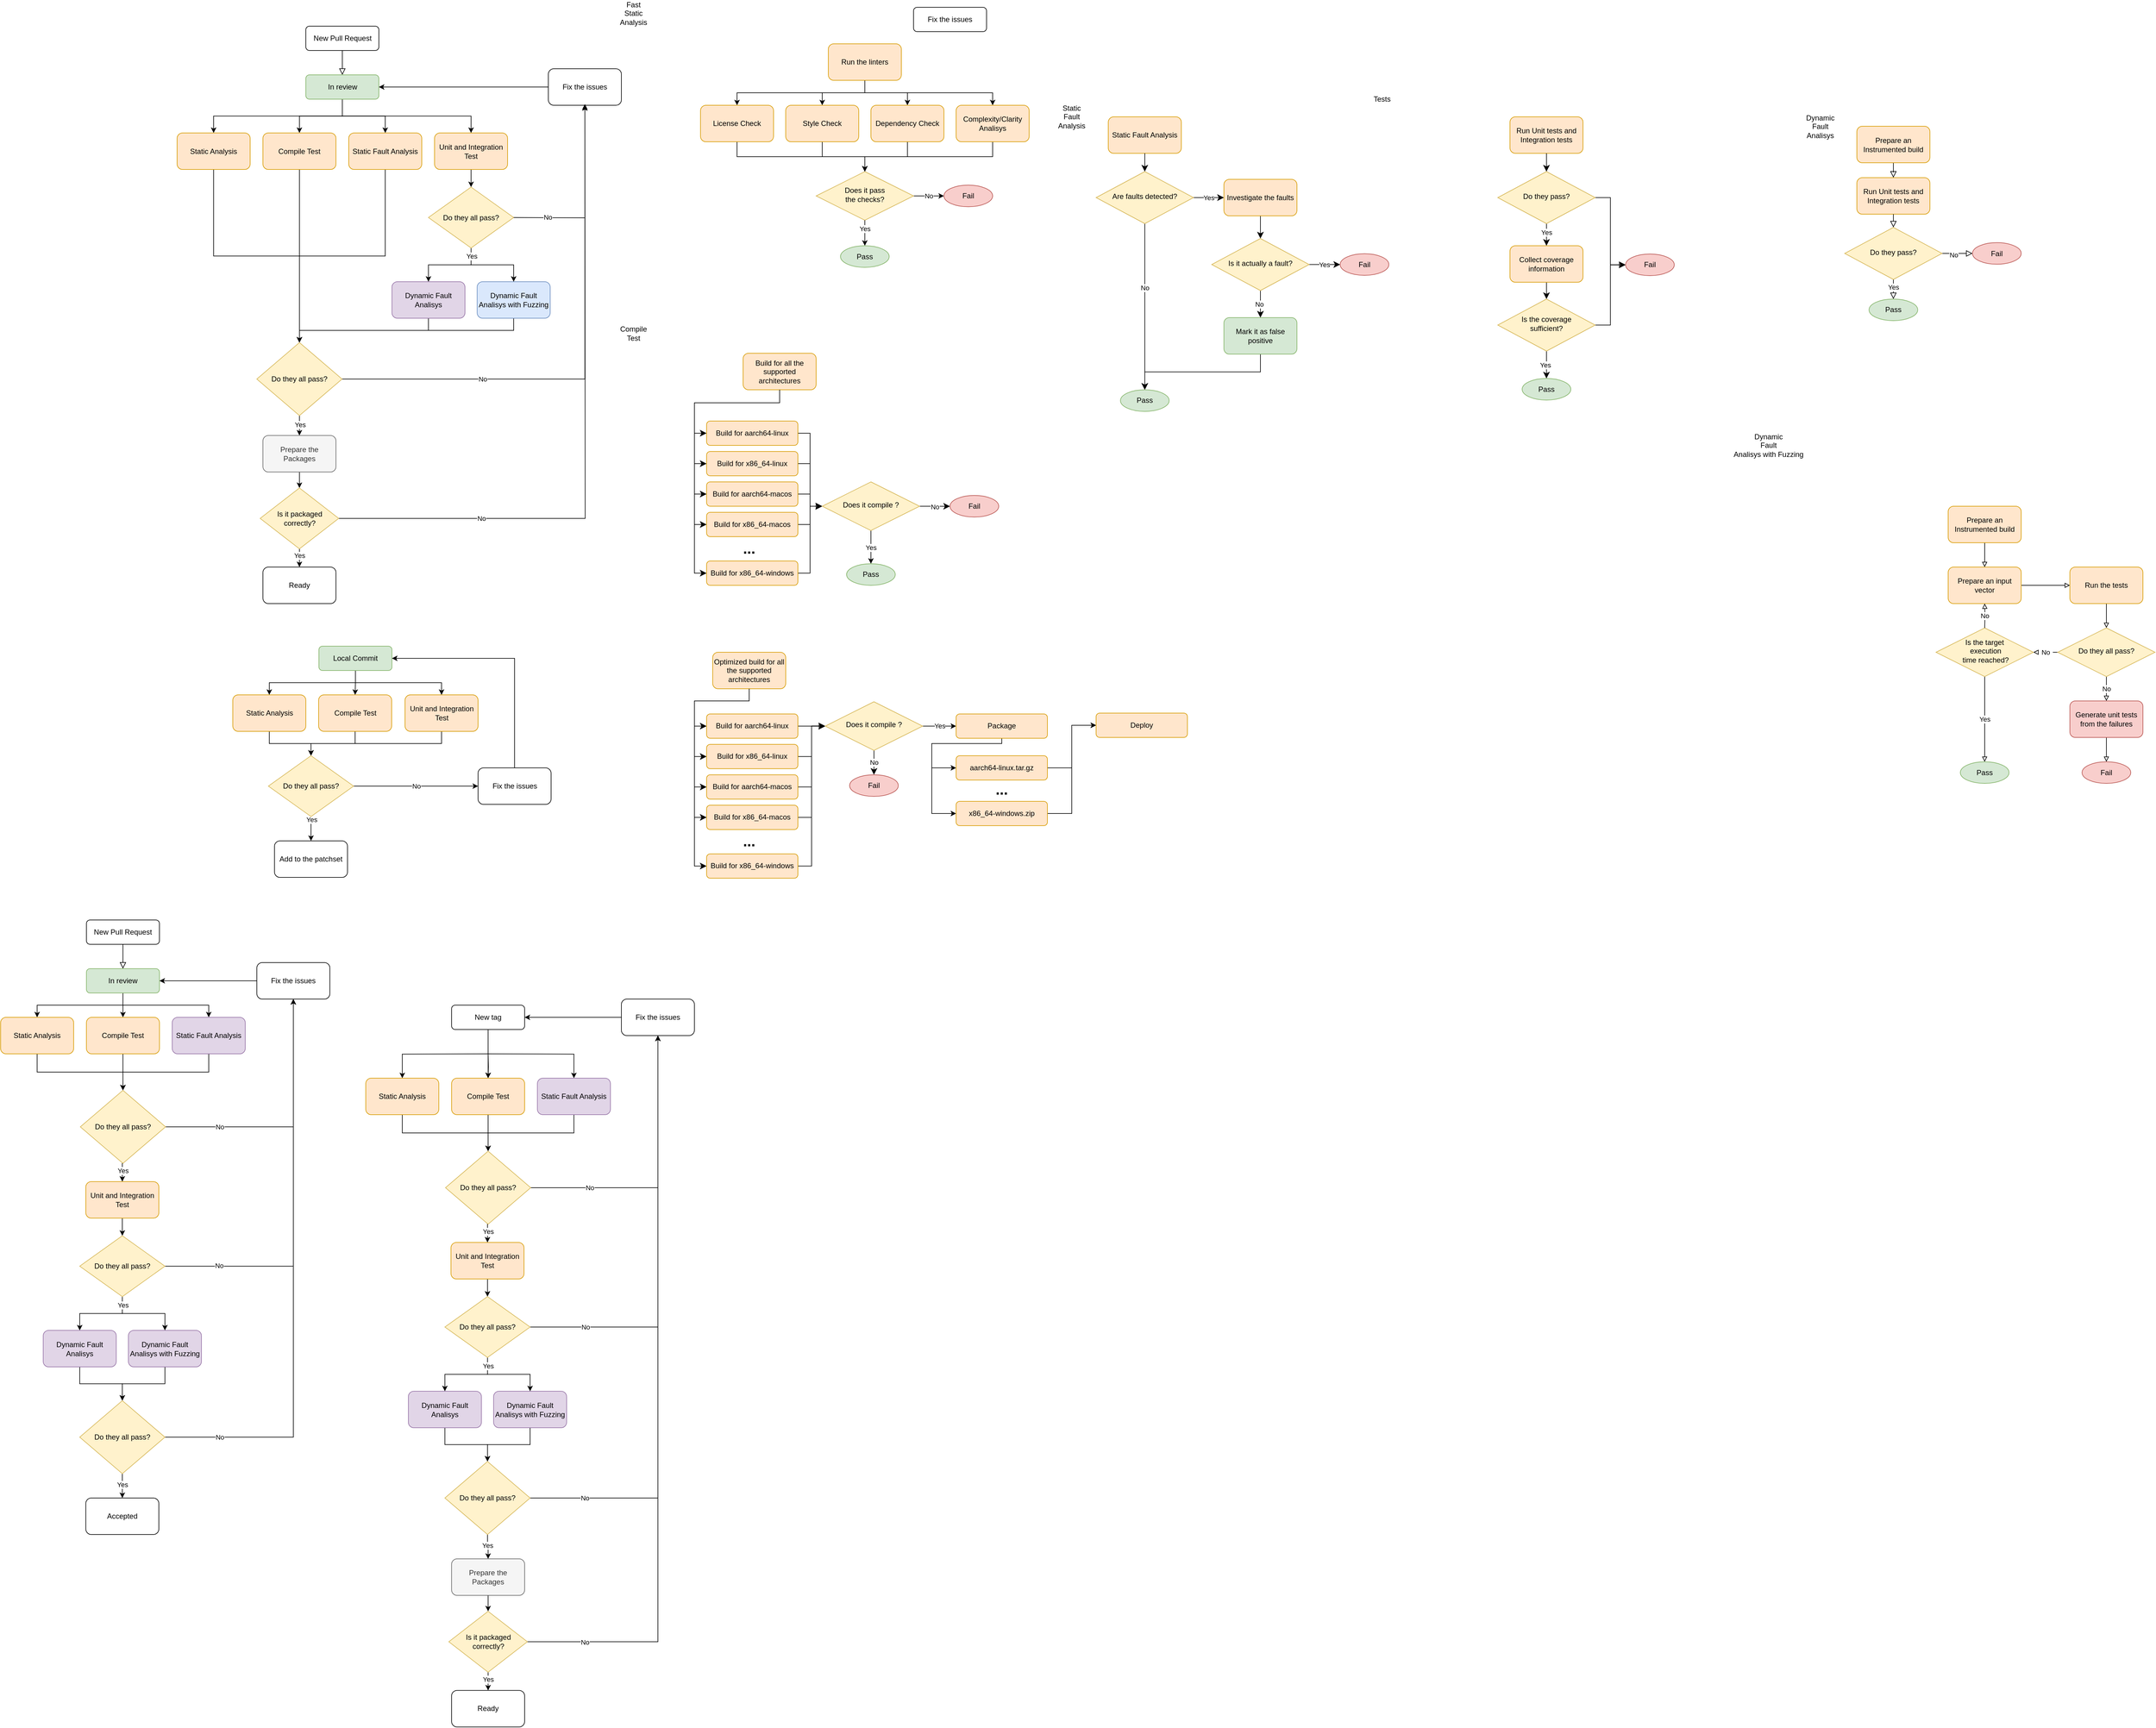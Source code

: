 <mxfile version="20.8.16" type="device"><diagram id="C5RBs43oDa-KdzZeNtuy" name="Page-1"><mxGraphModel dx="2768" dy="894" grid="1" gridSize="10" guides="1" tooltips="1" connect="1" arrows="1" fold="1" page="1" pageScale="1" pageWidth="827" pageHeight="1169" math="0" shadow="0"><root><mxCell id="WIyWlLk6GJQsqaUBKTNV-0"/><mxCell id="WIyWlLk6GJQsqaUBKTNV-1" parent="WIyWlLk6GJQsqaUBKTNV-0"/><mxCell id="33X4uiryNesgYuZpYYGo-34" style="edgeStyle=orthogonalEdgeStyle;rounded=0;orthogonalLoop=1;jettySize=auto;html=1;exitX=1;exitY=0.5;exitDx=0;exitDy=0;entryX=0;entryY=0.5;entryDx=0;entryDy=0;endArrow=classic;endFill=1;" parent="WIyWlLk6GJQsqaUBKTNV-1" source="WIyWlLk6GJQsqaUBKTNV-6" target="yuuHPdtdjfyiw_wmx_Uw-79" edge="1"><mxGeometry relative="1" as="geometry"/></mxCell><mxCell id="33X4uiryNesgYuZpYYGo-35" value="No" style="edgeLabel;html=1;align=center;verticalAlign=middle;resizable=0;points=[];" parent="33X4uiryNesgYuZpYYGo-34" vertex="1" connectable="0"><mxGeometry x="-0.025" y="1" relative="1" as="geometry"><mxPoint y="1" as="offset"/></mxGeometry></mxCell><mxCell id="WIyWlLk6GJQsqaUBKTNV-6" value="Does it pass &lt;br&gt;the checks?" style="rhombus;whiteSpace=wrap;html=1;shadow=0;fontFamily=Helvetica;fontSize=12;align=center;strokeWidth=1;spacing=6;spacingTop=-4;fillColor=#fff2cc;strokeColor=#d6b656;" parent="WIyWlLk6GJQsqaUBKTNV-1" vertex="1"><mxGeometry x="300" y="290" width="160" height="80" as="geometry"/></mxCell><mxCell id="WIyWlLk6GJQsqaUBKTNV-7" value="Fix the issues" style="rounded=1;whiteSpace=wrap;html=1;fontSize=12;glass=0;strokeWidth=1;shadow=0;" parent="WIyWlLk6GJQsqaUBKTNV-1" vertex="1"><mxGeometry x="460" y="20" width="120" height="40" as="geometry"/></mxCell><mxCell id="33X4uiryNesgYuZpYYGo-37" style="edgeStyle=orthogonalEdgeStyle;rounded=0;orthogonalLoop=1;jettySize=auto;html=1;exitX=0.5;exitY=1;exitDx=0;exitDy=0;endArrow=classic;endFill=1;" parent="WIyWlLk6GJQsqaUBKTNV-1" source="WIyWlLk6GJQsqaUBKTNV-6" target="yuuHPdtdjfyiw_wmx_Uw-83" edge="1"><mxGeometry relative="1" as="geometry"><mxPoint x="350" y="470" as="sourcePoint"/></mxGeometry></mxCell><mxCell id="33X4uiryNesgYuZpYYGo-38" value="Yes" style="edgeLabel;html=1;align=center;verticalAlign=middle;resizable=0;points=[];" parent="33X4uiryNesgYuZpYYGo-37" vertex="1" connectable="0"><mxGeometry x="-0.407" relative="1" as="geometry"><mxPoint y="1" as="offset"/></mxGeometry></mxCell><mxCell id="THt2LjTw1VDto6vftJB--10" value="Fast Static Analysis" style="text;html=1;strokeColor=none;fillColor=none;align=center;verticalAlign=middle;whiteSpace=wrap;rounded=0;dashed=1;" parent="WIyWlLk6GJQsqaUBKTNV-1" vertex="1"><mxGeometry x="-20" y="20" width="40" height="20" as="geometry"/></mxCell><mxCell id="yuuHPdtdjfyiw_wmx_Uw-67" style="edgeStyle=orthogonalEdgeStyle;rounded=0;orthogonalLoop=1;jettySize=auto;html=1;exitX=0.5;exitY=1;exitDx=0;exitDy=0;entryX=0;entryY=0.5;entryDx=0;entryDy=0;endArrow=classic;endFill=1;endSize=8;" parent="WIyWlLk6GJQsqaUBKTNV-1" source="THt2LjTw1VDto6vftJB--16" target="yuuHPdtdjfyiw_wmx_Uw-56" edge="1"><mxGeometry relative="1" as="geometry"><Array as="points"><mxPoint x="240" y="670"/><mxPoint x="100" y="670"/><mxPoint x="100" y="770"/></Array></mxGeometry></mxCell><mxCell id="yuuHPdtdjfyiw_wmx_Uw-69" style="edgeStyle=orthogonalEdgeStyle;rounded=0;orthogonalLoop=1;jettySize=auto;html=1;exitX=0.5;exitY=1;exitDx=0;exitDy=0;entryX=0;entryY=0.5;entryDx=0;entryDy=0;endArrow=classic;endFill=1;endSize=8;" parent="WIyWlLk6GJQsqaUBKTNV-1" source="THt2LjTw1VDto6vftJB--16" target="yuuHPdtdjfyiw_wmx_Uw-58" edge="1"><mxGeometry relative="1" as="geometry"><Array as="points"><mxPoint x="240" y="670"/><mxPoint x="100" y="670"/><mxPoint x="100" y="820"/></Array></mxGeometry></mxCell><mxCell id="yuuHPdtdjfyiw_wmx_Uw-70" style="edgeStyle=orthogonalEdgeStyle;rounded=0;orthogonalLoop=1;jettySize=auto;html=1;exitX=0.5;exitY=1;exitDx=0;exitDy=0;entryX=0;entryY=0.5;entryDx=0;entryDy=0;endArrow=classic;endFill=1;endSize=8;" parent="WIyWlLk6GJQsqaUBKTNV-1" source="THt2LjTw1VDto6vftJB--16" target="yuuHPdtdjfyiw_wmx_Uw-63" edge="1"><mxGeometry relative="1" as="geometry"><Array as="points"><mxPoint x="240" y="670"/><mxPoint x="100" y="670"/><mxPoint x="100" y="870"/></Array></mxGeometry></mxCell><mxCell id="yuuHPdtdjfyiw_wmx_Uw-71" style="edgeStyle=orthogonalEdgeStyle;rounded=0;orthogonalLoop=1;jettySize=auto;html=1;exitX=0.5;exitY=1;exitDx=0;exitDy=0;entryX=0;entryY=0.5;entryDx=0;entryDy=0;endArrow=classic;endFill=1;endSize=8;" parent="WIyWlLk6GJQsqaUBKTNV-1" source="THt2LjTw1VDto6vftJB--16" target="yuuHPdtdjfyiw_wmx_Uw-65" edge="1"><mxGeometry relative="1" as="geometry"><Array as="points"><mxPoint x="240" y="670"/><mxPoint x="100" y="670"/><mxPoint x="100" y="950"/></Array></mxGeometry></mxCell><mxCell id="THt2LjTw1VDto6vftJB--16" value="Build for all the supported&lt;br&gt;architectures" style="rounded=1;whiteSpace=wrap;html=1;fillColor=#ffe6cc;strokeColor=#d79b00;" parent="WIyWlLk6GJQsqaUBKTNV-1" vertex="1"><mxGeometry x="180" y="588.63" width="120" height="60" as="geometry"/></mxCell><mxCell id="THt2LjTw1VDto6vftJB--37" value="" style="rounded=0;html=1;jettySize=auto;orthogonalLoop=1;fontSize=11;endArrow=classic;endFill=1;endSize=8;strokeWidth=1;shadow=0;labelBackgroundColor=none;edgeStyle=orthogonalEdgeStyle;exitX=0.5;exitY=1;exitDx=0;exitDy=0;entryX=0;entryY=0.5;entryDx=0;entryDy=0;" parent="WIyWlLk6GJQsqaUBKTNV-1" source="THt2LjTw1VDto6vftJB--16" target="yuuHPdtdjfyiw_wmx_Uw-57" edge="1"><mxGeometry x="0.333" y="20" relative="1" as="geometry"><mxPoint as="offset"/><mxPoint x="250" y="515" as="sourcePoint"/><mxPoint x="240" y="665" as="targetPoint"/><Array as="points"><mxPoint x="240" y="670"/><mxPoint x="100" y="670"/><mxPoint x="100" y="720"/></Array></mxGeometry></mxCell><mxCell id="THt2LjTw1VDto6vftJB--49" value="Compile&lt;br&gt;Test" style="text;html=1;strokeColor=none;fillColor=none;align=center;verticalAlign=middle;whiteSpace=wrap;rounded=0;dashed=1;" parent="WIyWlLk6GJQsqaUBKTNV-1" vertex="1"><mxGeometry x="-20" y="545.5" width="40" height="20" as="geometry"/></mxCell><mxCell id="THt2LjTw1VDto6vftJB--60" style="edgeStyle=orthogonalEdgeStyle;rounded=0;orthogonalLoop=1;jettySize=auto;html=1;exitX=0.5;exitY=1;exitDx=0;exitDy=0;entryX=0.5;entryY=0;entryDx=0;entryDy=0;endArrow=classic;endFill=1;endSize=8;" parent="WIyWlLk6GJQsqaUBKTNV-1" source="THt2LjTw1VDto6vftJB--54" target="THt2LjTw1VDto6vftJB--58" edge="1"><mxGeometry relative="1" as="geometry"/></mxCell><mxCell id="THt2LjTw1VDto6vftJB--54" value="Investigate the faults" style="rounded=1;whiteSpace=wrap;html=1;fillColor=#ffe6cc;strokeColor=#d79b00;" parent="WIyWlLk6GJQsqaUBKTNV-1" vertex="1"><mxGeometry x="970" y="302.75" width="120" height="60" as="geometry"/></mxCell><mxCell id="THt2LjTw1VDto6vftJB--55" value="Static Fault Analysis" style="rounded=1;whiteSpace=wrap;html=1;fillColor=#ffe6cc;strokeColor=#d79b00;" parent="WIyWlLk6GJQsqaUBKTNV-1" vertex="1"><mxGeometry x="780" y="200" width="120" height="60" as="geometry"/></mxCell><mxCell id="THt2LjTw1VDto6vftJB--59" value="Yes" style="edgeStyle=orthogonalEdgeStyle;rounded=0;orthogonalLoop=1;jettySize=auto;html=1;exitX=1;exitY=0.5;exitDx=0;exitDy=0;entryX=0;entryY=0.5;entryDx=0;entryDy=0;endArrow=classic;endFill=1;endSize=8;" parent="WIyWlLk6GJQsqaUBKTNV-1" source="THt2LjTw1VDto6vftJB--56" target="THt2LjTw1VDto6vftJB--54" edge="1"><mxGeometry relative="1" as="geometry"/></mxCell><mxCell id="THt2LjTw1VDto6vftJB--62" style="edgeStyle=orthogonalEdgeStyle;rounded=0;orthogonalLoop=1;jettySize=auto;html=1;exitX=0.5;exitY=1;exitDx=0;exitDy=0;endArrow=classic;endFill=1;endSize=8;" parent="WIyWlLk6GJQsqaUBKTNV-1" source="THt2LjTw1VDto6vftJB--56" target="yuuHPdtdjfyiw_wmx_Uw-86" edge="1"><mxGeometry relative="1" as="geometry"><mxPoint x="840" y="790" as="targetPoint"/></mxGeometry></mxCell><mxCell id="THt2LjTw1VDto6vftJB--66" value="No" style="edgeLabel;html=1;align=center;verticalAlign=middle;resizable=0;points=[];" parent="THt2LjTw1VDto6vftJB--62" vertex="1" connectable="0"><mxGeometry x="-0.227" relative="1" as="geometry"><mxPoint as="offset"/></mxGeometry></mxCell><mxCell id="THt2LjTw1VDto6vftJB--56" value="Are faults detected?" style="rhombus;whiteSpace=wrap;html=1;shadow=0;fontFamily=Helvetica;fontSize=12;align=center;strokeWidth=1;spacing=6;spacingTop=-4;fillColor=#fff2cc;strokeColor=#d6b656;" parent="WIyWlLk6GJQsqaUBKTNV-1" vertex="1"><mxGeometry x="760" y="290" width="160" height="85.5" as="geometry"/></mxCell><mxCell id="THt2LjTw1VDto6vftJB--57" value="" style="rounded=0;html=1;jettySize=auto;orthogonalLoop=1;fontSize=11;endArrow=classic;endFill=1;endSize=8;strokeWidth=1;shadow=0;labelBackgroundColor=none;edgeStyle=orthogonalEdgeStyle;exitX=0.5;exitY=1;exitDx=0;exitDy=0;entryX=0.5;entryY=0;entryDx=0;entryDy=0;" parent="WIyWlLk6GJQsqaUBKTNV-1" source="THt2LjTw1VDto6vftJB--55" target="THt2LjTw1VDto6vftJB--56" edge="1"><mxGeometry x="0.333" y="20" relative="1" as="geometry"><mxPoint as="offset"/><mxPoint x="160" y="480" as="sourcePoint"/><mxPoint x="840" y="280" as="targetPoint"/></mxGeometry></mxCell><mxCell id="THt2LjTw1VDto6vftJB--61" style="edgeStyle=orthogonalEdgeStyle;rounded=0;orthogonalLoop=1;jettySize=auto;html=1;exitX=0.5;exitY=1;exitDx=0;exitDy=0;endArrow=classic;endFill=1;entryX=0.5;entryY=0;entryDx=0;entryDy=0;endSize=8;" parent="WIyWlLk6GJQsqaUBKTNV-1" source="THt2LjTw1VDto6vftJB--58" target="THt2LjTw1VDto6vftJB--64" edge="1"><mxGeometry relative="1" as="geometry"><mxPoint x="1180" y="415.5" as="targetPoint"/></mxGeometry></mxCell><mxCell id="THt2LjTw1VDto6vftJB--63" value="No" style="edgeLabel;html=1;align=center;verticalAlign=middle;resizable=0;points=[];" parent="THt2LjTw1VDto6vftJB--61" vertex="1" connectable="0"><mxGeometry x="0.004" y="-2" relative="1" as="geometry"><mxPoint as="offset"/></mxGeometry></mxCell><mxCell id="THt2LjTw1VDto6vftJB--67" value="Yes" style="edgeStyle=orthogonalEdgeStyle;rounded=0;orthogonalLoop=1;jettySize=auto;html=1;exitX=1;exitY=0.5;exitDx=0;exitDy=0;endArrow=classic;endFill=1;endSize=8;" parent="WIyWlLk6GJQsqaUBKTNV-1" source="THt2LjTw1VDto6vftJB--58" target="yuuHPdtdjfyiw_wmx_Uw-85" edge="1"><mxGeometry relative="1" as="geometry"><mxPoint x="1160" y="119.12" as="targetPoint"/><Array as="points"/></mxGeometry></mxCell><mxCell id="THt2LjTw1VDto6vftJB--58" value="Is it actually a fault?" style="rhombus;whiteSpace=wrap;html=1;shadow=0;fontFamily=Helvetica;fontSize=12;align=center;strokeWidth=1;spacing=6;spacingTop=-4;fillColor=#fff2cc;strokeColor=#d6b656;" parent="WIyWlLk6GJQsqaUBKTNV-1" vertex="1"><mxGeometry x="950" y="400" width="160" height="85.5" as="geometry"/></mxCell><mxCell id="yuuHPdtdjfyiw_wmx_Uw-87" style="edgeStyle=orthogonalEdgeStyle;rounded=0;orthogonalLoop=1;jettySize=auto;html=1;exitX=0.5;exitY=1;exitDx=0;exitDy=0;entryX=0.5;entryY=0;entryDx=0;entryDy=0;endArrow=classic;endFill=1;endSize=8;" parent="WIyWlLk6GJQsqaUBKTNV-1" source="THt2LjTw1VDto6vftJB--64" target="yuuHPdtdjfyiw_wmx_Uw-86" edge="1"><mxGeometry relative="1" as="geometry"/></mxCell><mxCell id="THt2LjTw1VDto6vftJB--64" value="Mark it as false positive" style="rounded=1;whiteSpace=wrap;html=1;fillColor=#d5e8d4;strokeColor=#82b366;" parent="WIyWlLk6GJQsqaUBKTNV-1" vertex="1"><mxGeometry x="970" y="530" width="120" height="60" as="geometry"/></mxCell><mxCell id="THt2LjTw1VDto6vftJB--70" value="Static Fault Analysis" style="text;html=1;strokeColor=none;fillColor=none;align=center;verticalAlign=middle;whiteSpace=wrap;rounded=0;dashed=1;" parent="WIyWlLk6GJQsqaUBKTNV-1" vertex="1"><mxGeometry x="700" y="190" width="40" height="20" as="geometry"/></mxCell><mxCell id="THt2LjTw1VDto6vftJB--74" style="edgeStyle=orthogonalEdgeStyle;rounded=0;orthogonalLoop=1;jettySize=auto;html=1;exitX=0.5;exitY=1;exitDx=0;exitDy=0;entryX=0.5;entryY=0;entryDx=0;entryDy=0;endArrow=classic;endFill=1;endSize=8;" parent="WIyWlLk6GJQsqaUBKTNV-1" source="THt2LjTw1VDto6vftJB--75" target="THt2LjTw1VDto6vftJB--85" edge="1"><mxGeometry relative="1" as="geometry"/></mxCell><mxCell id="THt2LjTw1VDto6vftJB--75" value="Collect coverage information" style="rounded=1;whiteSpace=wrap;html=1;fillColor=#ffe6cc;strokeColor=#d79b00;" parent="WIyWlLk6GJQsqaUBKTNV-1" vertex="1"><mxGeometry x="1440" y="411.88" width="120" height="60" as="geometry"/></mxCell><mxCell id="THt2LjTw1VDto6vftJB--76" value="Run Unit tests and Integration tests" style="rounded=1;whiteSpace=wrap;html=1;fillColor=#ffe6cc;strokeColor=#d79b00;" parent="WIyWlLk6GJQsqaUBKTNV-1" vertex="1"><mxGeometry x="1440" y="200" width="120" height="60" as="geometry"/></mxCell><mxCell id="THt2LjTw1VDto6vftJB--91" style="edgeStyle=orthogonalEdgeStyle;rounded=0;orthogonalLoop=1;jettySize=auto;html=1;exitX=0.5;exitY=1;exitDx=0;exitDy=0;entryX=0.5;entryY=0;entryDx=0;entryDy=0;endArrow=classic;endFill=1;endSize=8;" parent="WIyWlLk6GJQsqaUBKTNV-1" source="THt2LjTw1VDto6vftJB--80" target="THt2LjTw1VDto6vftJB--75" edge="1"><mxGeometry relative="1" as="geometry"/></mxCell><mxCell id="THt2LjTw1VDto6vftJB--92" value="Yes" style="edgeLabel;html=1;align=center;verticalAlign=middle;resizable=0;points=[];" parent="THt2LjTw1VDto6vftJB--91" vertex="1" connectable="0"><mxGeometry x="-0.23" relative="1" as="geometry"><mxPoint as="offset"/></mxGeometry></mxCell><mxCell id="yuuHPdtdjfyiw_wmx_Uw-89" style="edgeStyle=orthogonalEdgeStyle;rounded=0;orthogonalLoop=1;jettySize=auto;html=1;exitX=1;exitY=0.5;exitDx=0;exitDy=0;entryX=0;entryY=0.5;entryDx=0;entryDy=0;endArrow=block;endFill=0;endSize=8;" parent="WIyWlLk6GJQsqaUBKTNV-1" source="THt2LjTw1VDto6vftJB--80" target="yuuHPdtdjfyiw_wmx_Uw-88" edge="1"><mxGeometry relative="1" as="geometry"/></mxCell><mxCell id="THt2LjTw1VDto6vftJB--80" value="Do they pass?" style="rhombus;whiteSpace=wrap;html=1;shadow=0;fontFamily=Helvetica;fontSize=12;align=center;strokeWidth=1;spacing=6;spacingTop=-4;fillColor=#fff2cc;strokeColor=#d6b656;" parent="WIyWlLk6GJQsqaUBKTNV-1" vertex="1"><mxGeometry x="1420" y="290" width="160" height="85.5" as="geometry"/></mxCell><mxCell id="THt2LjTw1VDto6vftJB--81" value="" style="rounded=0;html=1;jettySize=auto;orthogonalLoop=1;fontSize=11;endArrow=classic;endFill=1;endSize=8;strokeWidth=1;shadow=0;labelBackgroundColor=none;edgeStyle=orthogonalEdgeStyle;exitX=0.5;exitY=1;exitDx=0;exitDy=0;entryX=0.5;entryY=0;entryDx=0;entryDy=0;" parent="WIyWlLk6GJQsqaUBKTNV-1" source="THt2LjTw1VDto6vftJB--76" target="THt2LjTw1VDto6vftJB--80" edge="1"><mxGeometry x="0.333" y="20" relative="1" as="geometry"><mxPoint as="offset"/><mxPoint x="820" y="480" as="sourcePoint"/><mxPoint x="1500" y="280" as="targetPoint"/></mxGeometry></mxCell><mxCell id="THt2LjTw1VDto6vftJB--82" style="edgeStyle=orthogonalEdgeStyle;rounded=0;orthogonalLoop=1;jettySize=auto;html=1;exitX=0.5;exitY=1;exitDx=0;exitDy=0;endArrow=classic;endFill=1;endSize=8;entryX=0.5;entryY=0;entryDx=0;entryDy=0;" parent="WIyWlLk6GJQsqaUBKTNV-1" source="THt2LjTw1VDto6vftJB--85" target="yuuHPdtdjfyiw_wmx_Uw-91" edge="1"><mxGeometry relative="1" as="geometry"><mxPoint x="1500" y="685.5" as="targetPoint"/></mxGeometry></mxCell><mxCell id="THt2LjTw1VDto6vftJB--83" value="Yes" style="edgeLabel;html=1;align=center;verticalAlign=middle;resizable=0;points=[];" parent="THt2LjTw1VDto6vftJB--82" vertex="1" connectable="0"><mxGeometry x="0.004" y="-2" relative="1" as="geometry"><mxPoint as="offset"/></mxGeometry></mxCell><mxCell id="yuuHPdtdjfyiw_wmx_Uw-90" style="edgeStyle=orthogonalEdgeStyle;rounded=0;orthogonalLoop=1;jettySize=auto;html=1;exitX=1;exitY=0.5;exitDx=0;exitDy=0;entryX=0;entryY=0.5;entryDx=0;entryDy=0;endArrow=classic;endFill=1;endSize=8;" parent="WIyWlLk6GJQsqaUBKTNV-1" source="THt2LjTw1VDto6vftJB--85" target="yuuHPdtdjfyiw_wmx_Uw-88" edge="1"><mxGeometry relative="1" as="geometry"/></mxCell><mxCell id="THt2LjTw1VDto6vftJB--85" value="Is the coverage&lt;br&gt;sufficient?" style="rhombus;whiteSpace=wrap;html=1;shadow=0;fontFamily=Helvetica;fontSize=12;align=center;strokeWidth=1;spacing=6;spacingTop=-4;fillColor=#fff2cc;strokeColor=#d6b656;" parent="WIyWlLk6GJQsqaUBKTNV-1" vertex="1"><mxGeometry x="1420" y="499.5" width="160" height="85.5" as="geometry"/></mxCell><mxCell id="THt2LjTw1VDto6vftJB--88" value="Tests" style="text;html=1;strokeColor=none;fillColor=none;align=center;verticalAlign=middle;whiteSpace=wrap;rounded=0;dashed=1;" parent="WIyWlLk6GJQsqaUBKTNV-1" vertex="1"><mxGeometry x="1210" y="161" width="40" height="20" as="geometry"/></mxCell><mxCell id="THt2LjTw1VDto6vftJB--104" value="Run Unit tests and Integration tests" style="rounded=1;whiteSpace=wrap;html=1;fillColor=#ffe6cc;strokeColor=#d79b00;" parent="WIyWlLk6GJQsqaUBKTNV-1" vertex="1"><mxGeometry x="2010" y="300" width="120" height="60" as="geometry"/></mxCell><mxCell id="yuuHPdtdjfyiw_wmx_Uw-93" style="edgeStyle=orthogonalEdgeStyle;rounded=0;orthogonalLoop=1;jettySize=auto;html=1;exitX=1;exitY=0.5;exitDx=0;exitDy=0;endArrow=block;endFill=0;endSize=8;" parent="WIyWlLk6GJQsqaUBKTNV-1" source="THt2LjTw1VDto6vftJB--109" target="yuuHPdtdjfyiw_wmx_Uw-92" edge="1"><mxGeometry relative="1" as="geometry"/></mxCell><mxCell id="yuuHPdtdjfyiw_wmx_Uw-94" value="No" style="edgeLabel;html=1;align=center;verticalAlign=middle;resizable=0;points=[];" parent="yuuHPdtdjfyiw_wmx_Uw-93" vertex="1" connectable="0"><mxGeometry x="-0.25" y="-2" relative="1" as="geometry"><mxPoint as="offset"/></mxGeometry></mxCell><mxCell id="yuuHPdtdjfyiw_wmx_Uw-96" style="edgeStyle=orthogonalEdgeStyle;rounded=0;orthogonalLoop=1;jettySize=auto;html=1;exitX=0.5;exitY=1;exitDx=0;exitDy=0;entryX=0.5;entryY=0;entryDx=0;entryDy=0;endArrow=block;endFill=0;endSize=8;" parent="WIyWlLk6GJQsqaUBKTNV-1" source="THt2LjTw1VDto6vftJB--109" target="yuuHPdtdjfyiw_wmx_Uw-95" edge="1"><mxGeometry relative="1" as="geometry"/></mxCell><mxCell id="yuuHPdtdjfyiw_wmx_Uw-97" value="Yes" style="edgeLabel;html=1;align=center;verticalAlign=middle;resizable=0;points=[];" parent="yuuHPdtdjfyiw_wmx_Uw-96" vertex="1" connectable="0"><mxGeometry x="-0.238" relative="1" as="geometry"><mxPoint as="offset"/></mxGeometry></mxCell><mxCell id="THt2LjTw1VDto6vftJB--109" value="Do they pass?" style="rhombus;whiteSpace=wrap;html=1;shadow=0;fontFamily=Helvetica;fontSize=12;align=center;strokeWidth=1;spacing=6;spacingTop=-4;fillColor=#fff2cc;strokeColor=#d6b656;" parent="WIyWlLk6GJQsqaUBKTNV-1" vertex="1"><mxGeometry x="1990" y="381.75" width="160" height="85.5" as="geometry"/></mxCell><mxCell id="THt2LjTw1VDto6vftJB--110" value="" style="rounded=0;html=1;jettySize=auto;orthogonalLoop=1;fontSize=11;endArrow=block;endFill=0;endSize=8;strokeWidth=1;shadow=0;labelBackgroundColor=none;edgeStyle=orthogonalEdgeStyle;exitX=0.5;exitY=1;exitDx=0;exitDy=0;entryX=0.5;entryY=0;entryDx=0;entryDy=0;" parent="WIyWlLk6GJQsqaUBKTNV-1" source="THt2LjTw1VDto6vftJB--104" target="THt2LjTw1VDto6vftJB--109" edge="1"><mxGeometry x="0.333" y="20" relative="1" as="geometry"><mxPoint as="offset"/><mxPoint x="1390" y="585.5" as="sourcePoint"/><mxPoint x="2070" y="385.5" as="targetPoint"/></mxGeometry></mxCell><mxCell id="THt2LjTw1VDto6vftJB--115" value="Dynamic&lt;br&gt;Fault&lt;br&gt;Analisys" style="text;html=1;strokeColor=none;fillColor=none;align=center;verticalAlign=middle;whiteSpace=wrap;rounded=0;dashed=1;" parent="WIyWlLk6GJQsqaUBKTNV-1" vertex="1"><mxGeometry x="1930" y="205.5" width="40" height="20" as="geometry"/></mxCell><mxCell id="THt2LjTw1VDto6vftJB--120" value="" style="edgeStyle=orthogonalEdgeStyle;rounded=1;orthogonalLoop=1;jettySize=auto;html=1;endArrow=block;endFill=0;endSize=8;" parent="WIyWlLk6GJQsqaUBKTNV-1" source="THt2LjTw1VDto6vftJB--119" target="THt2LjTw1VDto6vftJB--104" edge="1"><mxGeometry relative="1" as="geometry"/></mxCell><mxCell id="THt2LjTw1VDto6vftJB--119" value="Prepare an Instrumented build" style="rounded=1;whiteSpace=wrap;html=1;fillColor=#ffe6cc;strokeColor=#d79b00;" parent="WIyWlLk6GJQsqaUBKTNV-1" vertex="1"><mxGeometry x="2010" y="215.5" width="120" height="60" as="geometry"/></mxCell><mxCell id="33X4uiryNesgYuZpYYGo-19" style="edgeStyle=orthogonalEdgeStyle;rounded=0;orthogonalLoop=1;jettySize=auto;html=1;exitX=1;exitY=0.5;exitDx=0;exitDy=0;entryX=0;entryY=0.5;entryDx=0;entryDy=0;endArrow=block;endFill=0;" parent="WIyWlLk6GJQsqaUBKTNV-1" source="THt2LjTw1VDto6vftJB--123" target="33X4uiryNesgYuZpYYGo-4" edge="1"><mxGeometry relative="1" as="geometry"/></mxCell><mxCell id="THt2LjTw1VDto6vftJB--123" value="Prepare an input vector" style="rounded=1;whiteSpace=wrap;html=1;fillColor=#ffe6cc;strokeColor=#d79b00;direction=east;" parent="WIyWlLk6GJQsqaUBKTNV-1" vertex="1"><mxGeometry x="2160" y="940" width="120" height="60" as="geometry"/></mxCell><mxCell id="THt2LjTw1VDto6vftJB--130" value="Dynamic&lt;br&gt;Fault&lt;br&gt;Analisys with Fuzzing" style="text;html=1;strokeColor=none;fillColor=none;align=center;verticalAlign=middle;whiteSpace=wrap;rounded=0;dashed=1;" parent="WIyWlLk6GJQsqaUBKTNV-1" vertex="1"><mxGeometry x="1800" y="720" width="130" height="40" as="geometry"/></mxCell><mxCell id="33X4uiryNesgYuZpYYGo-18" style="edgeStyle=orthogonalEdgeStyle;rounded=0;orthogonalLoop=1;jettySize=auto;html=1;endArrow=block;endFill=0;exitX=0.5;exitY=1;exitDx=0;exitDy=0;" parent="WIyWlLk6GJQsqaUBKTNV-1" source="THt2LjTw1VDto6vftJB--133" target="THt2LjTw1VDto6vftJB--123" edge="1"><mxGeometry relative="1" as="geometry"/></mxCell><mxCell id="THt2LjTw1VDto6vftJB--133" value="Prepare an Instrumented build" style="rounded=1;whiteSpace=wrap;html=1;fillColor=#ffe6cc;strokeColor=#d79b00;direction=east;" parent="WIyWlLk6GJQsqaUBKTNV-1" vertex="1"><mxGeometry x="2160" y="840" width="120" height="60" as="geometry"/></mxCell><mxCell id="33X4uiryNesgYuZpYYGo-22" style="edgeStyle=orthogonalEdgeStyle;rounded=0;orthogonalLoop=1;jettySize=auto;html=1;exitX=0.5;exitY=1;exitDx=0;exitDy=0;entryX=0.5;entryY=0;entryDx=0;entryDy=0;endArrow=block;endFill=0;" parent="WIyWlLk6GJQsqaUBKTNV-1" source="THt2LjTw1VDto6vftJB--134" target="yuuHPdtdjfyiw_wmx_Uw-103" edge="1"><mxGeometry relative="1" as="geometry"/></mxCell><mxCell id="THt2LjTw1VDto6vftJB--134" value="Generate unit tests from the failures" style="rounded=1;whiteSpace=wrap;html=1;fillColor=#f8cecc;strokeColor=#b85450;direction=east;" parent="WIyWlLk6GJQsqaUBKTNV-1" vertex="1"><mxGeometry x="2360" y="1160" width="120" height="60" as="geometry"/></mxCell><mxCell id="yuuHPdtdjfyiw_wmx_Uw-0" value="" style="rounded=0;html=1;jettySize=auto;orthogonalLoop=1;fontSize=11;endArrow=block;endFill=0;endSize=8;strokeWidth=1;shadow=0;labelBackgroundColor=none;edgeStyle=orthogonalEdgeStyle;entryX=0.5;entryY=0;entryDx=0;entryDy=0;" parent="WIyWlLk6GJQsqaUBKTNV-1" source="yuuHPdtdjfyiw_wmx_Uw-1" target="yuuHPdtdjfyiw_wmx_Uw-2" edge="1"><mxGeometry relative="1" as="geometry"/></mxCell><mxCell id="yuuHPdtdjfyiw_wmx_Uw-1" value="New Pull Request" style="rounded=1;whiteSpace=wrap;html=1;fontSize=12;glass=0;strokeWidth=1;shadow=0;" parent="WIyWlLk6GJQsqaUBKTNV-1" vertex="1"><mxGeometry x="-538.5" y="51" width="120" height="40" as="geometry"/></mxCell><mxCell id="yuuHPdtdjfyiw_wmx_Uw-11" style="edgeStyle=orthogonalEdgeStyle;rounded=0;orthogonalLoop=1;jettySize=auto;html=1;exitX=0.5;exitY=1;exitDx=0;exitDy=0;entryX=0.5;entryY=0;entryDx=0;entryDy=0;" parent="WIyWlLk6GJQsqaUBKTNV-1" source="yuuHPdtdjfyiw_wmx_Uw-2" target="yuuHPdtdjfyiw_wmx_Uw-3" edge="1"><mxGeometry relative="1" as="geometry"/></mxCell><mxCell id="yuuHPdtdjfyiw_wmx_Uw-12" style="edgeStyle=orthogonalEdgeStyle;rounded=0;orthogonalLoop=1;jettySize=auto;html=1;exitX=0.5;exitY=1;exitDx=0;exitDy=0;" parent="WIyWlLk6GJQsqaUBKTNV-1" source="yuuHPdtdjfyiw_wmx_Uw-2" target="yuuHPdtdjfyiw_wmx_Uw-6" edge="1"><mxGeometry relative="1" as="geometry"/></mxCell><mxCell id="yuuHPdtdjfyiw_wmx_Uw-13" style="edgeStyle=orthogonalEdgeStyle;rounded=0;orthogonalLoop=1;jettySize=auto;html=1;exitX=0.5;exitY=1;exitDx=0;exitDy=0;" parent="WIyWlLk6GJQsqaUBKTNV-1" source="yuuHPdtdjfyiw_wmx_Uw-2" target="yuuHPdtdjfyiw_wmx_Uw-4" edge="1"><mxGeometry relative="1" as="geometry"/></mxCell><mxCell id="yuuHPdtdjfyiw_wmx_Uw-14" style="edgeStyle=orthogonalEdgeStyle;rounded=0;orthogonalLoop=1;jettySize=auto;html=1;exitX=0.5;exitY=1;exitDx=0;exitDy=0;" parent="WIyWlLk6GJQsqaUBKTNV-1" source="yuuHPdtdjfyiw_wmx_Uw-2" target="yuuHPdtdjfyiw_wmx_Uw-5" edge="1"><mxGeometry relative="1" as="geometry"/></mxCell><mxCell id="yuuHPdtdjfyiw_wmx_Uw-2" value="In review" style="rounded=1;whiteSpace=wrap;html=1;fontSize=12;glass=0;strokeWidth=1;shadow=0;fillColor=#d5e8d4;strokeColor=#82b366;" parent="WIyWlLk6GJQsqaUBKTNV-1" vertex="1"><mxGeometry x="-538.5" y="131" width="120" height="40" as="geometry"/></mxCell><mxCell id="yuuHPdtdjfyiw_wmx_Uw-15" style="edgeStyle=orthogonalEdgeStyle;rounded=0;orthogonalLoop=1;jettySize=auto;html=1;exitX=0.5;exitY=1;exitDx=0;exitDy=0;entryX=0.5;entryY=0;entryDx=0;entryDy=0;" parent="WIyWlLk6GJQsqaUBKTNV-1" source="yuuHPdtdjfyiw_wmx_Uw-3" target="yuuHPdtdjfyiw_wmx_Uw-9" edge="1"><mxGeometry relative="1" as="geometry"/></mxCell><mxCell id="yuuHPdtdjfyiw_wmx_Uw-3" value="Static Analysis" style="rounded=1;whiteSpace=wrap;html=1;fillColor=#ffe6cc;strokeColor=#d79b00;" parent="WIyWlLk6GJQsqaUBKTNV-1" vertex="1"><mxGeometry x="-750" y="226.5" width="120" height="60" as="geometry"/></mxCell><mxCell id="yuuHPdtdjfyiw_wmx_Uw-16" style="edgeStyle=orthogonalEdgeStyle;rounded=0;orthogonalLoop=1;jettySize=auto;html=1;exitX=0.5;exitY=1;exitDx=0;exitDy=0;entryX=0.5;entryY=0;entryDx=0;entryDy=0;" parent="WIyWlLk6GJQsqaUBKTNV-1" source="yuuHPdtdjfyiw_wmx_Uw-4" target="yuuHPdtdjfyiw_wmx_Uw-9" edge="1"><mxGeometry relative="1" as="geometry"><mxPoint x="-548.5" y="461" as="targetPoint"/></mxGeometry></mxCell><mxCell id="yuuHPdtdjfyiw_wmx_Uw-4" value="Compile Test" style="rounded=1;whiteSpace=wrap;html=1;fillColor=#ffe6cc;strokeColor=#d79b00;" parent="WIyWlLk6GJQsqaUBKTNV-1" vertex="1"><mxGeometry x="-609" y="226.5" width="120" height="60" as="geometry"/></mxCell><mxCell id="yuuHPdtdjfyiw_wmx_Uw-17" style="edgeStyle=orthogonalEdgeStyle;rounded=0;orthogonalLoop=1;jettySize=auto;html=1;exitX=0.5;exitY=1;exitDx=0;exitDy=0;entryX=0.5;entryY=0;entryDx=0;entryDy=0;" parent="WIyWlLk6GJQsqaUBKTNV-1" source="yuuHPdtdjfyiw_wmx_Uw-5" target="yuuHPdtdjfyiw_wmx_Uw-9" edge="1"><mxGeometry relative="1" as="geometry"><mxPoint x="-548.5" y="461" as="targetPoint"/></mxGeometry></mxCell><mxCell id="yuuHPdtdjfyiw_wmx_Uw-5" value="Static Fault Analysis" style="rounded=1;whiteSpace=wrap;html=1;fillColor=#ffe6cc;strokeColor=#d79b00;" parent="WIyWlLk6GJQsqaUBKTNV-1" vertex="1"><mxGeometry x="-468" y="226.5" width="120" height="60" as="geometry"/></mxCell><mxCell id="yuuHPdtdjfyiw_wmx_Uw-19" style="edgeStyle=orthogonalEdgeStyle;rounded=0;orthogonalLoop=1;jettySize=auto;html=1;exitX=0.5;exitY=1;exitDx=0;exitDy=0;" parent="WIyWlLk6GJQsqaUBKTNV-1" source="yuuHPdtdjfyiw_wmx_Uw-6" target="yuuHPdtdjfyiw_wmx_Uw-18" edge="1"><mxGeometry relative="1" as="geometry"/></mxCell><mxCell id="yuuHPdtdjfyiw_wmx_Uw-6" value="Unit and Integration&lt;br&gt;Test" style="rounded=1;whiteSpace=wrap;html=1;fillColor=#ffe6cc;strokeColor=#d79b00;" parent="WIyWlLk6GJQsqaUBKTNV-1" vertex="1"><mxGeometry x="-327" y="226.5" width="120" height="60" as="geometry"/></mxCell><mxCell id="yuuHPdtdjfyiw_wmx_Uw-40" style="edgeStyle=orthogonalEdgeStyle;rounded=0;orthogonalLoop=1;jettySize=auto;html=1;exitX=0.5;exitY=1;exitDx=0;exitDy=0;entryX=0.5;entryY=0;entryDx=0;entryDy=0;" parent="WIyWlLk6GJQsqaUBKTNV-1" source="yuuHPdtdjfyiw_wmx_Uw-7" target="yuuHPdtdjfyiw_wmx_Uw-9" edge="1"><mxGeometry relative="1" as="geometry"/></mxCell><mxCell id="yuuHPdtdjfyiw_wmx_Uw-7" value="Dynamic Fault Analisys" style="rounded=1;whiteSpace=wrap;html=1;fillColor=#e1d5e7;strokeColor=#9673a6;" parent="WIyWlLk6GJQsqaUBKTNV-1" vertex="1"><mxGeometry x="-397" y="471" width="120" height="60" as="geometry"/></mxCell><mxCell id="yuuHPdtdjfyiw_wmx_Uw-39" style="edgeStyle=orthogonalEdgeStyle;rounded=0;orthogonalLoop=1;jettySize=auto;html=1;exitX=0.5;exitY=1;exitDx=0;exitDy=0;entryX=0.5;entryY=0;entryDx=0;entryDy=0;" parent="WIyWlLk6GJQsqaUBKTNV-1" source="yuuHPdtdjfyiw_wmx_Uw-8" target="yuuHPdtdjfyiw_wmx_Uw-9" edge="1"><mxGeometry relative="1" as="geometry"/></mxCell><mxCell id="yuuHPdtdjfyiw_wmx_Uw-8" value="Dynamic Fault Analisys with Fuzzing" style="rounded=1;whiteSpace=wrap;html=1;fillColor=#dae8fc;strokeColor=#6c8ebf;" parent="WIyWlLk6GJQsqaUBKTNV-1" vertex="1"><mxGeometry x="-257" y="471" width="120" height="60" as="geometry"/></mxCell><mxCell id="yuuHPdtdjfyiw_wmx_Uw-25" style="edgeStyle=orthogonalEdgeStyle;rounded=0;orthogonalLoop=1;jettySize=auto;html=1;exitX=1;exitY=0.5;exitDx=0;exitDy=0;entryX=0.5;entryY=1;entryDx=0;entryDy=0;" parent="WIyWlLk6GJQsqaUBKTNV-1" source="yuuHPdtdjfyiw_wmx_Uw-9" target="yuuHPdtdjfyiw_wmx_Uw-24" edge="1"><mxGeometry relative="1" as="geometry"/></mxCell><mxCell id="yuuHPdtdjfyiw_wmx_Uw-26" value="No" style="edgeLabel;html=1;align=center;verticalAlign=middle;resizable=0;points=[];" parent="yuuHPdtdjfyiw_wmx_Uw-25" vertex="1" connectable="0"><mxGeometry x="-0.457" y="3" relative="1" as="geometry"><mxPoint y="3" as="offset"/></mxGeometry></mxCell><mxCell id="yuuHPdtdjfyiw_wmx_Uw-27" style="edgeStyle=orthogonalEdgeStyle;rounded=0;orthogonalLoop=1;jettySize=auto;html=1;exitX=0.5;exitY=1;exitDx=0;exitDy=0;entryX=0.5;entryY=0;entryDx=0;entryDy=0;" parent="WIyWlLk6GJQsqaUBKTNV-1" source="yuuHPdtdjfyiw_wmx_Uw-9" target="yuuHPdtdjfyiw_wmx_Uw-29" edge="1"><mxGeometry relative="1" as="geometry"><mxPoint x="-549" y="731" as="targetPoint"/></mxGeometry></mxCell><mxCell id="yuuHPdtdjfyiw_wmx_Uw-28" value="Yes" style="edgeLabel;html=1;align=center;verticalAlign=middle;resizable=0;points=[];" parent="yuuHPdtdjfyiw_wmx_Uw-27" vertex="1" connectable="0"><mxGeometry x="-0.12" y="1" relative="1" as="geometry"><mxPoint as="offset"/></mxGeometry></mxCell><mxCell id="yuuHPdtdjfyiw_wmx_Uw-9" value="Do they all pass?" style="rhombus;whiteSpace=wrap;html=1;fillColor=#fff2cc;strokeColor=#d6b656;" parent="WIyWlLk6GJQsqaUBKTNV-1" vertex="1"><mxGeometry x="-619" y="571" width="140" height="120" as="geometry"/></mxCell><mxCell id="yuuHPdtdjfyiw_wmx_Uw-20" style="edgeStyle=orthogonalEdgeStyle;rounded=0;orthogonalLoop=1;jettySize=auto;html=1;exitX=0.5;exitY=1;exitDx=0;exitDy=0;" parent="WIyWlLk6GJQsqaUBKTNV-1" source="yuuHPdtdjfyiw_wmx_Uw-18" target="yuuHPdtdjfyiw_wmx_Uw-7" edge="1"><mxGeometry relative="1" as="geometry"/></mxCell><mxCell id="yuuHPdtdjfyiw_wmx_Uw-21" style="edgeStyle=orthogonalEdgeStyle;rounded=0;orthogonalLoop=1;jettySize=auto;html=1;exitX=0.5;exitY=1;exitDx=0;exitDy=0;entryX=0.5;entryY=0;entryDx=0;entryDy=0;" parent="WIyWlLk6GJQsqaUBKTNV-1" source="yuuHPdtdjfyiw_wmx_Uw-18" target="yuuHPdtdjfyiw_wmx_Uw-8" edge="1"><mxGeometry relative="1" as="geometry"/></mxCell><mxCell id="xuXOrO94DsYtotTNvIHi-2" value="Yes" style="edgeLabel;html=1;align=center;verticalAlign=middle;resizable=0;points=[];" parent="yuuHPdtdjfyiw_wmx_Uw-21" vertex="1" connectable="0"><mxGeometry x="-0.801" y="1" relative="1" as="geometry"><mxPoint y="1" as="offset"/></mxGeometry></mxCell><mxCell id="yuuHPdtdjfyiw_wmx_Uw-18" value="Do they all pass?" style="rhombus;whiteSpace=wrap;html=1;fillColor=#fff2cc;strokeColor=#d6b656;" parent="WIyWlLk6GJQsqaUBKTNV-1" vertex="1"><mxGeometry x="-337" y="315.5" width="140" height="100" as="geometry"/></mxCell><mxCell id="yuuHPdtdjfyiw_wmx_Uw-41" style="edgeStyle=orthogonalEdgeStyle;rounded=0;orthogonalLoop=1;jettySize=auto;html=1;exitX=0;exitY=0.5;exitDx=0;exitDy=0;entryX=1;entryY=0.5;entryDx=0;entryDy=0;" parent="WIyWlLk6GJQsqaUBKTNV-1" source="yuuHPdtdjfyiw_wmx_Uw-24" target="yuuHPdtdjfyiw_wmx_Uw-2" edge="1"><mxGeometry relative="1" as="geometry"/></mxCell><mxCell id="yuuHPdtdjfyiw_wmx_Uw-24" value="Fix the issues" style="rounded=1;whiteSpace=wrap;html=1;" parent="WIyWlLk6GJQsqaUBKTNV-1" vertex="1"><mxGeometry x="-140" y="121" width="120" height="60" as="geometry"/></mxCell><mxCell id="yuuHPdtdjfyiw_wmx_Uw-31" style="edgeStyle=orthogonalEdgeStyle;rounded=0;orthogonalLoop=1;jettySize=auto;html=1;exitX=0.5;exitY=1;exitDx=0;exitDy=0;entryX=0.5;entryY=0;entryDx=0;entryDy=0;" parent="WIyWlLk6GJQsqaUBKTNV-1" source="yuuHPdtdjfyiw_wmx_Uw-29" target="yuuHPdtdjfyiw_wmx_Uw-30" edge="1"><mxGeometry relative="1" as="geometry"/></mxCell><mxCell id="yuuHPdtdjfyiw_wmx_Uw-29" value="Prepare the Packages" style="rounded=1;whiteSpace=wrap;html=1;fillColor=#f5f5f5;strokeColor=#666666;fontColor=#333333;" parent="WIyWlLk6GJQsqaUBKTNV-1" vertex="1"><mxGeometry x="-609" y="723.75" width="120" height="60" as="geometry"/></mxCell><mxCell id="yuuHPdtdjfyiw_wmx_Uw-32" style="edgeStyle=orthogonalEdgeStyle;rounded=0;orthogonalLoop=1;jettySize=auto;html=1;exitX=1;exitY=0.5;exitDx=0;exitDy=0;" parent="WIyWlLk6GJQsqaUBKTNV-1" source="yuuHPdtdjfyiw_wmx_Uw-30" edge="1"><mxGeometry relative="1" as="geometry"><mxPoint x="-80" y="179" as="targetPoint"/></mxGeometry></mxCell><mxCell id="yuuHPdtdjfyiw_wmx_Uw-33" value="No" style="edgeLabel;html=1;align=center;verticalAlign=middle;resizable=0;points=[];" parent="yuuHPdtdjfyiw_wmx_Uw-32" vertex="1" connectable="0"><mxGeometry x="-0.624" y="-1" relative="1" as="geometry"><mxPoint x="30.5" y="-1" as="offset"/></mxGeometry></mxCell><mxCell id="yuuHPdtdjfyiw_wmx_Uw-36" style="edgeStyle=orthogonalEdgeStyle;rounded=0;orthogonalLoop=1;jettySize=auto;html=1;exitX=0.5;exitY=1;exitDx=0;exitDy=0;" parent="WIyWlLk6GJQsqaUBKTNV-1" source="yuuHPdtdjfyiw_wmx_Uw-30" target="yuuHPdtdjfyiw_wmx_Uw-35" edge="1"><mxGeometry relative="1" as="geometry"/></mxCell><mxCell id="yuuHPdtdjfyiw_wmx_Uw-37" value="Yes" style="edgeLabel;html=1;align=center;verticalAlign=middle;resizable=0;points=[];" parent="yuuHPdtdjfyiw_wmx_Uw-36" vertex="1" connectable="0"><mxGeometry x="0.24" relative="1" as="geometry"><mxPoint as="offset"/></mxGeometry></mxCell><mxCell id="yuuHPdtdjfyiw_wmx_Uw-30" value="Is it packaged correctly?" style="rhombus;whiteSpace=wrap;html=1;fillColor=#fff2cc;strokeColor=#d6b656;" parent="WIyWlLk6GJQsqaUBKTNV-1" vertex="1"><mxGeometry x="-613.5" y="810" width="129" height="100" as="geometry"/></mxCell><mxCell id="yuuHPdtdjfyiw_wmx_Uw-35" value="Ready" style="rounded=1;whiteSpace=wrap;html=1;" parent="WIyWlLk6GJQsqaUBKTNV-1" vertex="1"><mxGeometry x="-609" y="940" width="120" height="60" as="geometry"/></mxCell><mxCell id="33X4uiryNesgYuZpYYGo-26" style="edgeStyle=orthogonalEdgeStyle;rounded=0;orthogonalLoop=1;jettySize=auto;html=1;exitX=0.5;exitY=1;exitDx=0;exitDy=0;entryX=0.5;entryY=0;entryDx=0;entryDy=0;endArrow=classic;endFill=1;" parent="WIyWlLk6GJQsqaUBKTNV-1" source="yuuHPdtdjfyiw_wmx_Uw-44" target="33X4uiryNesgYuZpYYGo-24" edge="1"><mxGeometry relative="1" as="geometry"/></mxCell><mxCell id="33X4uiryNesgYuZpYYGo-27" style="edgeStyle=orthogonalEdgeStyle;rounded=0;orthogonalLoop=1;jettySize=auto;html=1;exitX=0.5;exitY=1;exitDx=0;exitDy=0;entryX=0.5;entryY=0;entryDx=0;entryDy=0;endArrow=classic;endFill=1;" parent="WIyWlLk6GJQsqaUBKTNV-1" source="yuuHPdtdjfyiw_wmx_Uw-44" target="33X4uiryNesgYuZpYYGo-23" edge="1"><mxGeometry relative="1" as="geometry"/></mxCell><mxCell id="33X4uiryNesgYuZpYYGo-28" style="edgeStyle=orthogonalEdgeStyle;rounded=0;orthogonalLoop=1;jettySize=auto;html=1;exitX=0.5;exitY=1;exitDx=0;exitDy=0;entryX=0.5;entryY=0;entryDx=0;entryDy=0;endArrow=classic;endFill=1;" parent="WIyWlLk6GJQsqaUBKTNV-1" source="yuuHPdtdjfyiw_wmx_Uw-44" target="33X4uiryNesgYuZpYYGo-25" edge="1"><mxGeometry relative="1" as="geometry"/></mxCell><mxCell id="33X4uiryNesgYuZpYYGo-103" style="edgeStyle=orthogonalEdgeStyle;rounded=0;orthogonalLoop=1;jettySize=auto;html=1;exitX=0.5;exitY=1;exitDx=0;exitDy=0;entryX=0.5;entryY=0;entryDx=0;entryDy=0;endArrow=classic;endFill=1;" parent="WIyWlLk6GJQsqaUBKTNV-1" source="yuuHPdtdjfyiw_wmx_Uw-44" target="yuuHPdtdjfyiw_wmx_Uw-45" edge="1"><mxGeometry relative="1" as="geometry"/></mxCell><mxCell id="yuuHPdtdjfyiw_wmx_Uw-44" value="Run the linters" style="rounded=1;whiteSpace=wrap;html=1;fillColor=#ffe6cc;strokeColor=#d79b00;" parent="WIyWlLk6GJQsqaUBKTNV-1" vertex="1"><mxGeometry x="320" y="80" width="120" height="60" as="geometry"/></mxCell><mxCell id="33X4uiryNesgYuZpYYGo-104" style="edgeStyle=orthogonalEdgeStyle;rounded=0;orthogonalLoop=1;jettySize=auto;html=1;exitX=0.5;exitY=1;exitDx=0;exitDy=0;entryX=0.5;entryY=0;entryDx=0;entryDy=0;endArrow=classic;endFill=1;" parent="WIyWlLk6GJQsqaUBKTNV-1" source="yuuHPdtdjfyiw_wmx_Uw-45" target="WIyWlLk6GJQsqaUBKTNV-6" edge="1"><mxGeometry relative="1" as="geometry"/></mxCell><mxCell id="yuuHPdtdjfyiw_wmx_Uw-45" value="Complexity/Clarity&lt;br&gt;Analisys" style="rounded=1;whiteSpace=wrap;html=1;fillColor=#ffe6cc;strokeColor=#d79b00;" parent="WIyWlLk6GJQsqaUBKTNV-1" vertex="1"><mxGeometry x="530" y="181" width="120" height="60" as="geometry"/></mxCell><mxCell id="yuuHPdtdjfyiw_wmx_Uw-73" style="edgeStyle=orthogonalEdgeStyle;rounded=0;orthogonalLoop=1;jettySize=auto;html=1;exitX=1;exitY=0.5;exitDx=0;exitDy=0;endArrow=classic;endFill=1;endSize=8;entryX=0;entryY=0.5;entryDx=0;entryDy=0;" parent="WIyWlLk6GJQsqaUBKTNV-1" source="yuuHPdtdjfyiw_wmx_Uw-56" target="yuuHPdtdjfyiw_wmx_Uw-66" edge="1"><mxGeometry relative="1" as="geometry"/></mxCell><mxCell id="yuuHPdtdjfyiw_wmx_Uw-56" value="Build for x86_64-linux" style="rounded=1;whiteSpace=wrap;html=1;fillColor=#ffe6cc;strokeColor=#d79b00;" parent="WIyWlLk6GJQsqaUBKTNV-1" vertex="1"><mxGeometry x="120" y="750" width="150" height="40" as="geometry"/></mxCell><mxCell id="yuuHPdtdjfyiw_wmx_Uw-72" style="edgeStyle=orthogonalEdgeStyle;rounded=0;orthogonalLoop=1;jettySize=auto;html=1;exitX=1;exitY=0.5;exitDx=0;exitDy=0;entryX=0;entryY=0.5;entryDx=0;entryDy=0;endArrow=block;endFill=0;endSize=8;" parent="WIyWlLk6GJQsqaUBKTNV-1" source="yuuHPdtdjfyiw_wmx_Uw-57" target="yuuHPdtdjfyiw_wmx_Uw-66" edge="1"><mxGeometry relative="1" as="geometry"/></mxCell><mxCell id="yuuHPdtdjfyiw_wmx_Uw-57" value="Build for aarch64-linux" style="rounded=1;whiteSpace=wrap;html=1;fillColor=#ffe6cc;strokeColor=#d79b00;" parent="WIyWlLk6GJQsqaUBKTNV-1" vertex="1"><mxGeometry x="120" y="700" width="150" height="40" as="geometry"/></mxCell><mxCell id="yuuHPdtdjfyiw_wmx_Uw-74" style="edgeStyle=orthogonalEdgeStyle;rounded=0;orthogonalLoop=1;jettySize=auto;html=1;exitX=1;exitY=0.5;exitDx=0;exitDy=0;endArrow=classic;endFill=1;endSize=8;" parent="WIyWlLk6GJQsqaUBKTNV-1" source="yuuHPdtdjfyiw_wmx_Uw-58" target="yuuHPdtdjfyiw_wmx_Uw-66" edge="1"><mxGeometry relative="1" as="geometry"/></mxCell><mxCell id="yuuHPdtdjfyiw_wmx_Uw-58" value="Build for aarch64-macos" style="rounded=1;whiteSpace=wrap;html=1;fillColor=#ffe6cc;strokeColor=#d79b00;" parent="WIyWlLk6GJQsqaUBKTNV-1" vertex="1"><mxGeometry x="120" y="800" width="150" height="40" as="geometry"/></mxCell><mxCell id="yuuHPdtdjfyiw_wmx_Uw-60" style="edgeStyle=orthogonalEdgeStyle;rounded=0;orthogonalLoop=1;jettySize=auto;html=1;exitX=0.5;exitY=1;exitDx=0;exitDy=0;" parent="WIyWlLk6GJQsqaUBKTNV-1" source="yuuHPdtdjfyiw_wmx_Uw-57" target="yuuHPdtdjfyiw_wmx_Uw-57" edge="1"><mxGeometry relative="1" as="geometry"/></mxCell><mxCell id="yuuHPdtdjfyiw_wmx_Uw-75" style="edgeStyle=orthogonalEdgeStyle;rounded=0;orthogonalLoop=1;jettySize=auto;html=1;exitX=1;exitY=0.5;exitDx=0;exitDy=0;endArrow=classic;endFill=1;endSize=8;" parent="WIyWlLk6GJQsqaUBKTNV-1" source="yuuHPdtdjfyiw_wmx_Uw-63" target="yuuHPdtdjfyiw_wmx_Uw-66" edge="1"><mxGeometry relative="1" as="geometry"/></mxCell><mxCell id="yuuHPdtdjfyiw_wmx_Uw-63" value="Build for x86_64-macos" style="rounded=1;whiteSpace=wrap;html=1;fillColor=#ffe6cc;strokeColor=#d79b00;" parent="WIyWlLk6GJQsqaUBKTNV-1" vertex="1"><mxGeometry x="120" y="850" width="150" height="40" as="geometry"/></mxCell><mxCell id="yuuHPdtdjfyiw_wmx_Uw-64" value="&lt;b&gt;&lt;font style=&quot;font-size: 24px&quot;&gt;...&lt;/font&gt;&lt;/b&gt;" style="text;html=1;strokeColor=none;fillColor=none;align=center;verticalAlign=middle;whiteSpace=wrap;rounded=0;" parent="WIyWlLk6GJQsqaUBKTNV-1" vertex="1"><mxGeometry x="170" y="900" width="40" height="20" as="geometry"/></mxCell><mxCell id="yuuHPdtdjfyiw_wmx_Uw-76" style="edgeStyle=orthogonalEdgeStyle;rounded=0;orthogonalLoop=1;jettySize=auto;html=1;exitX=1;exitY=0.5;exitDx=0;exitDy=0;endArrow=classic;endFill=1;endSize=8;entryX=0;entryY=0.5;entryDx=0;entryDy=0;" parent="WIyWlLk6GJQsqaUBKTNV-1" source="yuuHPdtdjfyiw_wmx_Uw-65" target="yuuHPdtdjfyiw_wmx_Uw-66" edge="1"><mxGeometry relative="1" as="geometry"/></mxCell><mxCell id="yuuHPdtdjfyiw_wmx_Uw-65" value="Build for x86_64-windows" style="rounded=1;whiteSpace=wrap;html=1;fillColor=#ffe6cc;strokeColor=#d79b00;" parent="WIyWlLk6GJQsqaUBKTNV-1" vertex="1"><mxGeometry x="120" y="930" width="150" height="40" as="geometry"/></mxCell><mxCell id="yuuHPdtdjfyiw_wmx_Uw-78" value="No" style="edgeStyle=orthogonalEdgeStyle;rounded=0;orthogonalLoop=1;jettySize=auto;html=1;exitX=1;exitY=0.5;exitDx=0;exitDy=0;endArrow=classic;endFill=1;endSize=8;" parent="WIyWlLk6GJQsqaUBKTNV-1" source="yuuHPdtdjfyiw_wmx_Uw-66" edge="1"><mxGeometry relative="1" as="geometry"><mxPoint x="520.001" y="840.1" as="targetPoint"/></mxGeometry></mxCell><mxCell id="33X4uiryNesgYuZpYYGo-43" value="Yes" style="edgeStyle=orthogonalEdgeStyle;rounded=0;orthogonalLoop=1;jettySize=auto;html=1;exitX=0.5;exitY=1;exitDx=0;exitDy=0;entryX=0.5;entryY=0;entryDx=0;entryDy=0;endArrow=classic;endFill=1;" parent="WIyWlLk6GJQsqaUBKTNV-1" source="yuuHPdtdjfyiw_wmx_Uw-66" target="yuuHPdtdjfyiw_wmx_Uw-84" edge="1"><mxGeometry relative="1" as="geometry"/></mxCell><mxCell id="yuuHPdtdjfyiw_wmx_Uw-66" value="Does it compile ?" style="rhombus;whiteSpace=wrap;html=1;shadow=0;fontFamily=Helvetica;fontSize=12;align=center;strokeWidth=1;spacing=6;spacingTop=-4;fillColor=#fff2cc;strokeColor=#d6b656;" parent="WIyWlLk6GJQsqaUBKTNV-1" vertex="1"><mxGeometry x="310" y="800" width="160" height="80" as="geometry"/></mxCell><mxCell id="yuuHPdtdjfyiw_wmx_Uw-79" value="Fail" style="ellipse;whiteSpace=wrap;html=1;fillColor=#f8cecc;strokeColor=#b85450;" parent="WIyWlLk6GJQsqaUBKTNV-1" vertex="1"><mxGeometry x="510" y="312.25" width="80" height="35.5" as="geometry"/></mxCell><mxCell id="yuuHPdtdjfyiw_wmx_Uw-82" value="Fail" style="ellipse;whiteSpace=wrap;html=1;fillColor=#f8cecc;strokeColor=#b85450;" parent="WIyWlLk6GJQsqaUBKTNV-1" vertex="1"><mxGeometry x="520" y="822.25" width="80" height="35.5" as="geometry"/></mxCell><mxCell id="yuuHPdtdjfyiw_wmx_Uw-83" value="Pass" style="ellipse;whiteSpace=wrap;html=1;fillColor=#d5e8d4;strokeColor=#82b366;" parent="WIyWlLk6GJQsqaUBKTNV-1" vertex="1"><mxGeometry x="340" y="411.88" width="80" height="35.5" as="geometry"/></mxCell><mxCell id="yuuHPdtdjfyiw_wmx_Uw-84" value="Pass" style="ellipse;whiteSpace=wrap;html=1;fillColor=#d5e8d4;strokeColor=#82b366;" parent="WIyWlLk6GJQsqaUBKTNV-1" vertex="1"><mxGeometry x="350" y="934.5" width="80" height="35.5" as="geometry"/></mxCell><mxCell id="yuuHPdtdjfyiw_wmx_Uw-85" value="Fail" style="ellipse;whiteSpace=wrap;html=1;fillColor=#f8cecc;strokeColor=#b85450;" parent="WIyWlLk6GJQsqaUBKTNV-1" vertex="1"><mxGeometry x="1161" y="425" width="80" height="35.5" as="geometry"/></mxCell><mxCell id="yuuHPdtdjfyiw_wmx_Uw-86" value="Pass" style="ellipse;whiteSpace=wrap;html=1;fillColor=#d5e8d4;strokeColor=#82b366;" parent="WIyWlLk6GJQsqaUBKTNV-1" vertex="1"><mxGeometry x="800" y="648.63" width="80" height="35.5" as="geometry"/></mxCell><mxCell id="yuuHPdtdjfyiw_wmx_Uw-88" value="Fail" style="ellipse;whiteSpace=wrap;html=1;fillColor=#f8cecc;strokeColor=#b85450;" parent="WIyWlLk6GJQsqaUBKTNV-1" vertex="1"><mxGeometry x="1630" y="425.5" width="80" height="35.5" as="geometry"/></mxCell><mxCell id="yuuHPdtdjfyiw_wmx_Uw-91" value="Pass" style="ellipse;whiteSpace=wrap;html=1;fillColor=#d5e8d4;strokeColor=#82b366;" parent="WIyWlLk6GJQsqaUBKTNV-1" vertex="1"><mxGeometry x="1460" y="630" width="80" height="35.5" as="geometry"/></mxCell><mxCell id="yuuHPdtdjfyiw_wmx_Uw-92" value="Fail" style="ellipse;whiteSpace=wrap;html=1;fillColor=#f8cecc;strokeColor=#b85450;" parent="WIyWlLk6GJQsqaUBKTNV-1" vertex="1"><mxGeometry x="2200" y="406.75" width="80" height="35.5" as="geometry"/></mxCell><mxCell id="yuuHPdtdjfyiw_wmx_Uw-95" value="Pass" style="ellipse;whiteSpace=wrap;html=1;fillColor=#d5e8d4;strokeColor=#82b366;" parent="WIyWlLk6GJQsqaUBKTNV-1" vertex="1"><mxGeometry x="2030" y="499.5" width="80" height="35.5" as="geometry"/></mxCell><mxCell id="yuuHPdtdjfyiw_wmx_Uw-100" value="Pass" style="ellipse;whiteSpace=wrap;html=1;fillColor=#d5e8d4;strokeColor=#82b366;direction=east;" parent="WIyWlLk6GJQsqaUBKTNV-1" vertex="1"><mxGeometry x="2180" y="1260" width="80" height="35.5" as="geometry"/></mxCell><mxCell id="yuuHPdtdjfyiw_wmx_Uw-103" value="Fail" style="ellipse;whiteSpace=wrap;html=1;fillColor=#f8cecc;strokeColor=#b85450;direction=east;" parent="WIyWlLk6GJQsqaUBKTNV-1" vertex="1"><mxGeometry x="2380" y="1260" width="80" height="35.5" as="geometry"/></mxCell><mxCell id="xuXOrO94DsYtotTNvIHi-0" value="" style="endArrow=none;html=1;exitX=1;exitY=0.5;exitDx=0;exitDy=0;" parent="WIyWlLk6GJQsqaUBKTNV-1" source="yuuHPdtdjfyiw_wmx_Uw-18" edge="1"><mxGeometry width="50" height="50" relative="1" as="geometry"><mxPoint x="-260" y="560" as="sourcePoint"/><mxPoint x="-80" y="366" as="targetPoint"/></mxGeometry></mxCell><mxCell id="xuXOrO94DsYtotTNvIHi-1" value="No" style="edgeLabel;html=1;align=center;verticalAlign=middle;resizable=0;points=[];" parent="xuXOrO94DsYtotTNvIHi-0" vertex="1" connectable="0"><mxGeometry x="-0.043" y="1" relative="1" as="geometry"><mxPoint as="offset"/></mxGeometry></mxCell><mxCell id="33X4uiryNesgYuZpYYGo-14" value="No" style="edgeStyle=orthogonalEdgeStyle;rounded=0;orthogonalLoop=1;jettySize=auto;html=1;endArrow=block;endFill=0;dashed=1;dashPattern=8 8;exitX=0;exitY=0.5;exitDx=0;exitDy=0;" parent="WIyWlLk6GJQsqaUBKTNV-1" source="33X4uiryNesgYuZpYYGo-0" target="33X4uiryNesgYuZpYYGo-1" edge="1"><mxGeometry relative="1" as="geometry"><mxPoint x="2140" y="1080" as="targetPoint"/></mxGeometry></mxCell><mxCell id="33X4uiryNesgYuZpYYGo-21" value="No" style="edgeStyle=orthogonalEdgeStyle;rounded=0;orthogonalLoop=1;jettySize=auto;html=1;exitX=0.5;exitY=1;exitDx=0;exitDy=0;entryX=0.5;entryY=0;entryDx=0;entryDy=0;endArrow=block;endFill=0;" parent="WIyWlLk6GJQsqaUBKTNV-1" source="33X4uiryNesgYuZpYYGo-0" target="THt2LjTw1VDto6vftJB--134" edge="1"><mxGeometry relative="1" as="geometry"/></mxCell><mxCell id="33X4uiryNesgYuZpYYGo-0" value="Do they all pass?" style="rhombus;whiteSpace=wrap;html=1;shadow=0;fontFamily=Helvetica;fontSize=12;align=center;strokeWidth=1;spacing=6;spacingTop=-4;fillColor=#fff2cc;strokeColor=#d6b656;direction=east;" parent="WIyWlLk6GJQsqaUBKTNV-1" vertex="1"><mxGeometry x="2340" y="1040" width="160" height="80" as="geometry"/></mxCell><mxCell id="33X4uiryNesgYuZpYYGo-13" value="Yes" style="edgeStyle=orthogonalEdgeStyle;rounded=0;orthogonalLoop=1;jettySize=auto;html=1;exitX=0.5;exitY=1;exitDx=0;exitDy=0;entryX=0.5;entryY=0;entryDx=0;entryDy=0;endArrow=block;endFill=0;" parent="WIyWlLk6GJQsqaUBKTNV-1" source="33X4uiryNesgYuZpYYGo-1" target="yuuHPdtdjfyiw_wmx_Uw-100" edge="1"><mxGeometry relative="1" as="geometry"/></mxCell><mxCell id="33X4uiryNesgYuZpYYGo-1" value="Is the target&lt;br&gt;&amp;nbsp;execution&lt;br&gt;&amp;nbsp;time reached?" style="rhombus;whiteSpace=wrap;html=1;shadow=0;fontFamily=Helvetica;fontSize=12;align=center;strokeWidth=1;spacing=6;spacingTop=-4;fillColor=#fff2cc;strokeColor=#d6b656;direction=east;" parent="WIyWlLk6GJQsqaUBKTNV-1" vertex="1"><mxGeometry x="2140" y="1040" width="160" height="80" as="geometry"/></mxCell><mxCell id="33X4uiryNesgYuZpYYGo-20" style="edgeStyle=orthogonalEdgeStyle;rounded=0;orthogonalLoop=1;jettySize=auto;html=1;exitX=0.5;exitY=1;exitDx=0;exitDy=0;entryX=0.5;entryY=0;entryDx=0;entryDy=0;endArrow=block;endFill=0;" parent="WIyWlLk6GJQsqaUBKTNV-1" source="33X4uiryNesgYuZpYYGo-4" target="33X4uiryNesgYuZpYYGo-0" edge="1"><mxGeometry relative="1" as="geometry"/></mxCell><mxCell id="33X4uiryNesgYuZpYYGo-4" value="Run the tests" style="rounded=1;whiteSpace=wrap;html=1;fillColor=#ffe6cc;strokeColor=#d79b00;direction=east;" parent="WIyWlLk6GJQsqaUBKTNV-1" vertex="1"><mxGeometry x="2360" y="940" width="120" height="60" as="geometry"/></mxCell><mxCell id="33X4uiryNesgYuZpYYGo-16" value="No" style="edgeStyle=orthogonalEdgeStyle;rounded=0;orthogonalLoop=1;jettySize=auto;html=1;exitX=0.5;exitY=1;exitDx=0;exitDy=0;entryX=0.5;entryY=1;entryDx=0;entryDy=0;endArrow=block;endFill=0;" parent="WIyWlLk6GJQsqaUBKTNV-1" target="THt2LjTw1VDto6vftJB--123" edge="1"><mxGeometry relative="1" as="geometry"><mxPoint x="2220" y="1040" as="sourcePoint"/></mxGeometry></mxCell><mxCell id="33X4uiryNesgYuZpYYGo-30" style="edgeStyle=orthogonalEdgeStyle;rounded=0;orthogonalLoop=1;jettySize=auto;html=1;exitX=0.5;exitY=1;exitDx=0;exitDy=0;endArrow=classic;endFill=1;entryX=0.5;entryY=0;entryDx=0;entryDy=0;" parent="WIyWlLk6GJQsqaUBKTNV-1" source="33X4uiryNesgYuZpYYGo-23" target="WIyWlLk6GJQsqaUBKTNV-6" edge="1"><mxGeometry relative="1" as="geometry"><mxPoint x="310" y="280" as="targetPoint"/></mxGeometry></mxCell><mxCell id="33X4uiryNesgYuZpYYGo-23" value="Style Check" style="rounded=1;whiteSpace=wrap;html=1;fillColor=#ffe6cc;strokeColor=#d79b00;" parent="WIyWlLk6GJQsqaUBKTNV-1" vertex="1"><mxGeometry x="250" y="181" width="120" height="60" as="geometry"/></mxCell><mxCell id="33X4uiryNesgYuZpYYGo-29" style="edgeStyle=orthogonalEdgeStyle;rounded=0;orthogonalLoop=1;jettySize=auto;html=1;exitX=0.5;exitY=1;exitDx=0;exitDy=0;endArrow=classic;endFill=1;" parent="WIyWlLk6GJQsqaUBKTNV-1" source="33X4uiryNesgYuZpYYGo-24" target="WIyWlLk6GJQsqaUBKTNV-6" edge="1"><mxGeometry relative="1" as="geometry"/></mxCell><mxCell id="33X4uiryNesgYuZpYYGo-24" value="License Check" style="rounded=1;whiteSpace=wrap;html=1;fillColor=#ffe6cc;strokeColor=#d79b00;" parent="WIyWlLk6GJQsqaUBKTNV-1" vertex="1"><mxGeometry x="110" y="181" width="120" height="60" as="geometry"/></mxCell><mxCell id="33X4uiryNesgYuZpYYGo-31" style="edgeStyle=orthogonalEdgeStyle;rounded=0;orthogonalLoop=1;jettySize=auto;html=1;exitX=0.5;exitY=1;exitDx=0;exitDy=0;endArrow=classic;endFill=1;entryX=0.5;entryY=0;entryDx=0;entryDy=0;" parent="WIyWlLk6GJQsqaUBKTNV-1" source="33X4uiryNesgYuZpYYGo-25" target="WIyWlLk6GJQsqaUBKTNV-6" edge="1"><mxGeometry relative="1" as="geometry"><mxPoint x="310" y="280" as="targetPoint"/></mxGeometry></mxCell><mxCell id="33X4uiryNesgYuZpYYGo-25" value="Dependency Check" style="rounded=1;whiteSpace=wrap;html=1;fillColor=#ffe6cc;strokeColor=#d79b00;" parent="WIyWlLk6GJQsqaUBKTNV-1" vertex="1"><mxGeometry x="390" y="181" width="120" height="60" as="geometry"/></mxCell><mxCell id="33X4uiryNesgYuZpYYGo-61" style="edgeStyle=orthogonalEdgeStyle;rounded=0;orthogonalLoop=1;jettySize=auto;html=1;exitX=0.5;exitY=1;exitDx=0;exitDy=0;entryX=0.5;entryY=0;entryDx=0;entryDy=0;endArrow=classic;endFill=1;" parent="WIyWlLk6GJQsqaUBKTNV-1" source="33X4uiryNesgYuZpYYGo-44" target="33X4uiryNesgYuZpYYGo-54" edge="1"><mxGeometry relative="1" as="geometry"/></mxCell><mxCell id="33X4uiryNesgYuZpYYGo-44" value="Static Analysis" style="rounded=1;whiteSpace=wrap;html=1;fillColor=#ffe6cc;strokeColor=#d79b00;" parent="WIyWlLk6GJQsqaUBKTNV-1" vertex="1"><mxGeometry x="-658.5" y="1150" width="120" height="60" as="geometry"/></mxCell><mxCell id="33X4uiryNesgYuZpYYGo-62" style="edgeStyle=orthogonalEdgeStyle;rounded=0;orthogonalLoop=1;jettySize=auto;html=1;exitX=0.5;exitY=1;exitDx=0;exitDy=0;endArrow=classic;endFill=1;" parent="WIyWlLk6GJQsqaUBKTNV-1" source="33X4uiryNesgYuZpYYGo-45" target="33X4uiryNesgYuZpYYGo-54" edge="1"><mxGeometry relative="1" as="geometry"/></mxCell><mxCell id="33X4uiryNesgYuZpYYGo-45" value="Compile Test" style="rounded=1;whiteSpace=wrap;html=1;fillColor=#ffe6cc;strokeColor=#d79b00;" parent="WIyWlLk6GJQsqaUBKTNV-1" vertex="1"><mxGeometry x="-517.5" y="1150" width="120" height="60" as="geometry"/></mxCell><mxCell id="33X4uiryNesgYuZpYYGo-47" style="edgeStyle=orthogonalEdgeStyle;rounded=0;orthogonalLoop=1;jettySize=auto;html=1;exitX=0.5;exitY=1;exitDx=0;exitDy=0;" parent="WIyWlLk6GJQsqaUBKTNV-1" source="33X4uiryNesgYuZpYYGo-48" target="33X4uiryNesgYuZpYYGo-54" edge="1"><mxGeometry relative="1" as="geometry"/></mxCell><mxCell id="33X4uiryNesgYuZpYYGo-48" value="Unit and Integration&lt;br&gt;Test" style="rounded=1;whiteSpace=wrap;html=1;fillColor=#ffe6cc;strokeColor=#d79b00;" parent="WIyWlLk6GJQsqaUBKTNV-1" vertex="1"><mxGeometry x="-375.5" y="1150" width="120" height="60" as="geometry"/></mxCell><mxCell id="33X4uiryNesgYuZpYYGo-52" style="edgeStyle=orthogonalEdgeStyle;rounded=0;orthogonalLoop=1;jettySize=auto;html=1;exitX=0.5;exitY=1;exitDx=0;exitDy=0;entryX=0.5;entryY=0;entryDx=0;entryDy=0;" parent="WIyWlLk6GJQsqaUBKTNV-1" source="33X4uiryNesgYuZpYYGo-54" target="33X4uiryNesgYuZpYYGo-68" edge="1"><mxGeometry relative="1" as="geometry"><mxPoint x="-530" y="1400" as="targetPoint"/></mxGeometry></mxCell><mxCell id="33X4uiryNesgYuZpYYGo-53" value="Yes" style="edgeLabel;html=1;align=center;verticalAlign=middle;resizable=0;points=[];" parent="33X4uiryNesgYuZpYYGo-52" vertex="1" connectable="0"><mxGeometry x="-0.801" y="1" relative="1" as="geometry"><mxPoint y="1" as="offset"/></mxGeometry></mxCell><mxCell id="33X4uiryNesgYuZpYYGo-66" value="No" style="edgeStyle=orthogonalEdgeStyle;rounded=0;orthogonalLoop=1;jettySize=auto;html=1;exitX=1;exitY=0.5;exitDx=0;exitDy=0;entryX=0;entryY=0.5;entryDx=0;entryDy=0;endArrow=classic;endFill=1;" parent="WIyWlLk6GJQsqaUBKTNV-1" source="33X4uiryNesgYuZpYYGo-54" target="33X4uiryNesgYuZpYYGo-65" edge="1"><mxGeometry relative="1" as="geometry"/></mxCell><mxCell id="33X4uiryNesgYuZpYYGo-54" value="Do they all pass?" style="rhombus;whiteSpace=wrap;html=1;fillColor=#fff2cc;strokeColor=#d6b656;" parent="WIyWlLk6GJQsqaUBKTNV-1" vertex="1"><mxGeometry x="-600" y="1250" width="140" height="100" as="geometry"/></mxCell><mxCell id="33X4uiryNesgYuZpYYGo-57" style="edgeStyle=orthogonalEdgeStyle;rounded=0;orthogonalLoop=1;jettySize=auto;html=1;exitX=0.5;exitY=1;exitDx=0;exitDy=0;entryX=0.5;entryY=0;entryDx=0;entryDy=0;endArrow=classic;endFill=1;" parent="WIyWlLk6GJQsqaUBKTNV-1" source="33X4uiryNesgYuZpYYGo-56" target="33X4uiryNesgYuZpYYGo-44" edge="1"><mxGeometry relative="1" as="geometry"/></mxCell><mxCell id="33X4uiryNesgYuZpYYGo-58" style="edgeStyle=orthogonalEdgeStyle;rounded=0;orthogonalLoop=1;jettySize=auto;html=1;exitX=0.5;exitY=1;exitDx=0;exitDy=0;entryX=0.5;entryY=0;entryDx=0;entryDy=0;endArrow=classic;endFill=1;" parent="WIyWlLk6GJQsqaUBKTNV-1" source="33X4uiryNesgYuZpYYGo-56" target="33X4uiryNesgYuZpYYGo-45" edge="1"><mxGeometry relative="1" as="geometry"/></mxCell><mxCell id="33X4uiryNesgYuZpYYGo-60" style="edgeStyle=orthogonalEdgeStyle;rounded=0;orthogonalLoop=1;jettySize=auto;html=1;exitX=0.5;exitY=1;exitDx=0;exitDy=0;endArrow=classic;endFill=1;" parent="WIyWlLk6GJQsqaUBKTNV-1" source="33X4uiryNesgYuZpYYGo-56" target="33X4uiryNesgYuZpYYGo-48" edge="1"><mxGeometry relative="1" as="geometry"/></mxCell><mxCell id="33X4uiryNesgYuZpYYGo-56" value="Local Commit" style="rounded=1;whiteSpace=wrap;html=1;fontSize=12;glass=0;strokeWidth=1;shadow=0;fillColor=#d5e8d4;strokeColor=#82b366;" parent="WIyWlLk6GJQsqaUBKTNV-1" vertex="1"><mxGeometry x="-517" y="1070" width="120" height="40" as="geometry"/></mxCell><mxCell id="33X4uiryNesgYuZpYYGo-67" style="edgeStyle=orthogonalEdgeStyle;rounded=0;orthogonalLoop=1;jettySize=auto;html=1;exitX=0.5;exitY=0;exitDx=0;exitDy=0;entryX=1;entryY=0.5;entryDx=0;entryDy=0;endArrow=classic;endFill=1;" parent="WIyWlLk6GJQsqaUBKTNV-1" source="33X4uiryNesgYuZpYYGo-65" target="33X4uiryNesgYuZpYYGo-56" edge="1"><mxGeometry relative="1" as="geometry"/></mxCell><mxCell id="33X4uiryNesgYuZpYYGo-65" value="Fix the issues" style="rounded=1;whiteSpace=wrap;html=1;" parent="WIyWlLk6GJQsqaUBKTNV-1" vertex="1"><mxGeometry x="-255.5" y="1270" width="120" height="60" as="geometry"/></mxCell><mxCell id="33X4uiryNesgYuZpYYGo-68" value="Add to the patchset" style="rounded=1;whiteSpace=wrap;html=1;" parent="WIyWlLk6GJQsqaUBKTNV-1" vertex="1"><mxGeometry x="-590" y="1390" width="120" height="60" as="geometry"/></mxCell><mxCell id="33X4uiryNesgYuZpYYGo-70" value="" style="rounded=0;html=1;jettySize=auto;orthogonalLoop=1;fontSize=11;endArrow=block;endFill=0;endSize=8;strokeWidth=1;shadow=0;labelBackgroundColor=none;edgeStyle=orthogonalEdgeStyle;entryX=0.5;entryY=0;entryDx=0;entryDy=0;" parent="WIyWlLk6GJQsqaUBKTNV-1" source="33X4uiryNesgYuZpYYGo-71" target="33X4uiryNesgYuZpYYGo-76" edge="1"><mxGeometry relative="1" as="geometry"/></mxCell><mxCell id="33X4uiryNesgYuZpYYGo-71" value="New Pull Request" style="rounded=1;whiteSpace=wrap;html=1;fontSize=12;glass=0;strokeWidth=1;shadow=0;" parent="WIyWlLk6GJQsqaUBKTNV-1" vertex="1"><mxGeometry x="-899" y="1520" width="120" height="40" as="geometry"/></mxCell><mxCell id="33X4uiryNesgYuZpYYGo-72" style="edgeStyle=orthogonalEdgeStyle;rounded=0;orthogonalLoop=1;jettySize=auto;html=1;exitX=0.5;exitY=1;exitDx=0;exitDy=0;entryX=0.5;entryY=0;entryDx=0;entryDy=0;" parent="WIyWlLk6GJQsqaUBKTNV-1" source="33X4uiryNesgYuZpYYGo-76" target="33X4uiryNesgYuZpYYGo-78" edge="1"><mxGeometry relative="1" as="geometry"/></mxCell><mxCell id="33X4uiryNesgYuZpYYGo-74" style="edgeStyle=orthogonalEdgeStyle;rounded=0;orthogonalLoop=1;jettySize=auto;html=1;exitX=0.5;exitY=1;exitDx=0;exitDy=0;" parent="WIyWlLk6GJQsqaUBKTNV-1" source="33X4uiryNesgYuZpYYGo-76" target="33X4uiryNesgYuZpYYGo-80" edge="1"><mxGeometry relative="1" as="geometry"/></mxCell><mxCell id="33X4uiryNesgYuZpYYGo-75" style="edgeStyle=orthogonalEdgeStyle;rounded=0;orthogonalLoop=1;jettySize=auto;html=1;exitX=0.5;exitY=1;exitDx=0;exitDy=0;" parent="WIyWlLk6GJQsqaUBKTNV-1" source="33X4uiryNesgYuZpYYGo-76" target="33X4uiryNesgYuZpYYGo-82" edge="1"><mxGeometry relative="1" as="geometry"/></mxCell><mxCell id="33X4uiryNesgYuZpYYGo-76" value="In review" style="rounded=1;whiteSpace=wrap;html=1;fontSize=12;glass=0;strokeWidth=1;shadow=0;fillColor=#d5e8d4;strokeColor=#82b366;" parent="WIyWlLk6GJQsqaUBKTNV-1" vertex="1"><mxGeometry x="-899" y="1600" width="120" height="40" as="geometry"/></mxCell><mxCell id="33X4uiryNesgYuZpYYGo-77" style="edgeStyle=orthogonalEdgeStyle;rounded=0;orthogonalLoop=1;jettySize=auto;html=1;exitX=0.5;exitY=1;exitDx=0;exitDy=0;entryX=0.5;entryY=0;entryDx=0;entryDy=0;" parent="WIyWlLk6GJQsqaUBKTNV-1" source="33X4uiryNesgYuZpYYGo-78" target="33X4uiryNesgYuZpYYGo-91" edge="1"><mxGeometry relative="1" as="geometry"/></mxCell><mxCell id="33X4uiryNesgYuZpYYGo-78" value="Static Analysis" style="rounded=1;whiteSpace=wrap;html=1;fillColor=#ffe6cc;strokeColor=#d79b00;" parent="WIyWlLk6GJQsqaUBKTNV-1" vertex="1"><mxGeometry x="-1040" y="1680" width="120" height="60" as="geometry"/></mxCell><mxCell id="33X4uiryNesgYuZpYYGo-79" style="edgeStyle=orthogonalEdgeStyle;rounded=0;orthogonalLoop=1;jettySize=auto;html=1;exitX=0.5;exitY=1;exitDx=0;exitDy=0;entryX=0.5;entryY=0;entryDx=0;entryDy=0;" parent="WIyWlLk6GJQsqaUBKTNV-1" source="33X4uiryNesgYuZpYYGo-80" target="33X4uiryNesgYuZpYYGo-91" edge="1"><mxGeometry relative="1" as="geometry"><mxPoint x="-598.5" y="1930" as="targetPoint"/></mxGeometry></mxCell><mxCell id="33X4uiryNesgYuZpYYGo-80" value="Compile Test" style="rounded=1;whiteSpace=wrap;html=1;fillColor=#ffe6cc;strokeColor=#d79b00;" parent="WIyWlLk6GJQsqaUBKTNV-1" vertex="1"><mxGeometry x="-899" y="1680" width="120" height="60" as="geometry"/></mxCell><mxCell id="33X4uiryNesgYuZpYYGo-81" style="edgeStyle=orthogonalEdgeStyle;rounded=0;orthogonalLoop=1;jettySize=auto;html=1;exitX=0.5;exitY=1;exitDx=0;exitDy=0;entryX=0.5;entryY=0;entryDx=0;entryDy=0;" parent="WIyWlLk6GJQsqaUBKTNV-1" source="33X4uiryNesgYuZpYYGo-82" target="33X4uiryNesgYuZpYYGo-91" edge="1"><mxGeometry relative="1" as="geometry"><mxPoint x="-598.5" y="1930" as="targetPoint"/></mxGeometry></mxCell><mxCell id="33X4uiryNesgYuZpYYGo-82" value="Static Fault Analysis" style="rounded=1;whiteSpace=wrap;html=1;fillColor=#e1d5e7;strokeColor=#9673a6;" parent="WIyWlLk6GJQsqaUBKTNV-1" vertex="1"><mxGeometry x="-758" y="1680" width="120" height="60" as="geometry"/></mxCell><mxCell id="33X4uiryNesgYuZpYYGo-83" style="edgeStyle=orthogonalEdgeStyle;rounded=0;orthogonalLoop=1;jettySize=auto;html=1;exitX=0.5;exitY=1;exitDx=0;exitDy=0;" parent="WIyWlLk6GJQsqaUBKTNV-1" source="33X4uiryNesgYuZpYYGo-84" target="33X4uiryNesgYuZpYYGo-95" edge="1"><mxGeometry relative="1" as="geometry"/></mxCell><mxCell id="33X4uiryNesgYuZpYYGo-84" value="Unit and Integration&lt;br&gt;Test" style="rounded=1;whiteSpace=wrap;html=1;fillColor=#ffe6cc;strokeColor=#d79b00;" parent="WIyWlLk6GJQsqaUBKTNV-1" vertex="1"><mxGeometry x="-900" y="1950" width="120" height="60" as="geometry"/></mxCell><mxCell id="33X4uiryNesgYuZpYYGo-85" style="edgeStyle=orthogonalEdgeStyle;rounded=0;orthogonalLoop=1;jettySize=auto;html=1;exitX=0.5;exitY=1;exitDx=0;exitDy=0;entryX=0.5;entryY=0;entryDx=0;entryDy=0;" parent="WIyWlLk6GJQsqaUBKTNV-1" source="33X4uiryNesgYuZpYYGo-86" target="33X4uiryNesgYuZpYYGo-105" edge="1"><mxGeometry relative="1" as="geometry"><mxPoint x="-923" y="2374.5" as="targetPoint"/></mxGeometry></mxCell><mxCell id="33X4uiryNesgYuZpYYGo-86" value="Dynamic Fault Analisys" style="rounded=1;whiteSpace=wrap;html=1;fillColor=#e1d5e7;strokeColor=#9673a6;" parent="WIyWlLk6GJQsqaUBKTNV-1" vertex="1"><mxGeometry x="-970" y="2194.5" width="120" height="60" as="geometry"/></mxCell><mxCell id="33X4uiryNesgYuZpYYGo-87" style="edgeStyle=orthogonalEdgeStyle;rounded=0;orthogonalLoop=1;jettySize=auto;html=1;exitX=0.5;exitY=1;exitDx=0;exitDy=0;entryX=0.5;entryY=0;entryDx=0;entryDy=0;" parent="WIyWlLk6GJQsqaUBKTNV-1" source="33X4uiryNesgYuZpYYGo-88" target="33X4uiryNesgYuZpYYGo-105" edge="1"><mxGeometry relative="1" as="geometry"/></mxCell><mxCell id="33X4uiryNesgYuZpYYGo-88" value="Dynamic Fault Analisys with Fuzzing" style="rounded=1;whiteSpace=wrap;html=1;fillColor=#e1d5e7;strokeColor=#9673a6;" parent="WIyWlLk6GJQsqaUBKTNV-1" vertex="1"><mxGeometry x="-830" y="2194.5" width="120" height="60" as="geometry"/></mxCell><mxCell id="33X4uiryNesgYuZpYYGo-89" style="edgeStyle=orthogonalEdgeStyle;rounded=0;orthogonalLoop=1;jettySize=auto;html=1;exitX=1;exitY=0.5;exitDx=0;exitDy=0;entryX=0.5;entryY=1;entryDx=0;entryDy=0;" parent="WIyWlLk6GJQsqaUBKTNV-1" source="33X4uiryNesgYuZpYYGo-91" target="33X4uiryNesgYuZpYYGo-97" edge="1"><mxGeometry relative="1" as="geometry"/></mxCell><mxCell id="33X4uiryNesgYuZpYYGo-110" value="No" style="edgeLabel;html=1;align=center;verticalAlign=middle;resizable=0;points=[];" parent="33X4uiryNesgYuZpYYGo-89" vertex="1" connectable="0"><mxGeometry x="-0.568" relative="1" as="geometry"><mxPoint x="-2" as="offset"/></mxGeometry></mxCell><mxCell id="33X4uiryNesgYuZpYYGo-101" style="edgeStyle=orthogonalEdgeStyle;rounded=0;orthogonalLoop=1;jettySize=auto;html=1;exitX=0.5;exitY=1;exitDx=0;exitDy=0;entryX=0.5;entryY=0;entryDx=0;entryDy=0;endArrow=classic;endFill=1;" parent="WIyWlLk6GJQsqaUBKTNV-1" source="33X4uiryNesgYuZpYYGo-91" target="33X4uiryNesgYuZpYYGo-84" edge="1"><mxGeometry relative="1" as="geometry"/></mxCell><mxCell id="33X4uiryNesgYuZpYYGo-111" value="Yes" style="edgeLabel;html=1;align=center;verticalAlign=middle;resizable=0;points=[];" parent="33X4uiryNesgYuZpYYGo-101" vertex="1" connectable="0"><mxGeometry x="-0.258" y="1" relative="1" as="geometry"><mxPoint y="1" as="offset"/></mxGeometry></mxCell><mxCell id="33X4uiryNesgYuZpYYGo-91" value="Do they all pass?" style="rhombus;whiteSpace=wrap;html=1;fillColor=#fff2cc;strokeColor=#d6b656;" parent="WIyWlLk6GJQsqaUBKTNV-1" vertex="1"><mxGeometry x="-909" y="1800" width="140" height="120" as="geometry"/></mxCell><mxCell id="33X4uiryNesgYuZpYYGo-92" style="edgeStyle=orthogonalEdgeStyle;rounded=0;orthogonalLoop=1;jettySize=auto;html=1;exitX=0.5;exitY=1;exitDx=0;exitDy=0;" parent="WIyWlLk6GJQsqaUBKTNV-1" source="33X4uiryNesgYuZpYYGo-95" target="33X4uiryNesgYuZpYYGo-86" edge="1"><mxGeometry relative="1" as="geometry"/></mxCell><mxCell id="33X4uiryNesgYuZpYYGo-93" style="edgeStyle=orthogonalEdgeStyle;rounded=0;orthogonalLoop=1;jettySize=auto;html=1;exitX=0.5;exitY=1;exitDx=0;exitDy=0;entryX=0.5;entryY=0;entryDx=0;entryDy=0;" parent="WIyWlLk6GJQsqaUBKTNV-1" source="33X4uiryNesgYuZpYYGo-95" target="33X4uiryNesgYuZpYYGo-88" edge="1"><mxGeometry relative="1" as="geometry"/></mxCell><mxCell id="33X4uiryNesgYuZpYYGo-94" value="Yes" style="edgeLabel;html=1;align=center;verticalAlign=middle;resizable=0;points=[];" parent="33X4uiryNesgYuZpYYGo-93" vertex="1" connectable="0"><mxGeometry x="-0.801" y="1" relative="1" as="geometry"><mxPoint y="1" as="offset"/></mxGeometry></mxCell><mxCell id="33X4uiryNesgYuZpYYGo-112" style="edgeStyle=orthogonalEdgeStyle;rounded=0;orthogonalLoop=1;jettySize=auto;html=1;exitX=1;exitY=0.5;exitDx=0;exitDy=0;entryX=0.5;entryY=1;entryDx=0;entryDy=0;endArrow=classic;endFill=1;" parent="WIyWlLk6GJQsqaUBKTNV-1" source="33X4uiryNesgYuZpYYGo-95" target="33X4uiryNesgYuZpYYGo-97" edge="1"><mxGeometry relative="1" as="geometry"/></mxCell><mxCell id="33X4uiryNesgYuZpYYGo-113" value="No" style="edgeLabel;html=1;align=center;verticalAlign=middle;resizable=0;points=[];" parent="33X4uiryNesgYuZpYYGo-112" vertex="1" connectable="0"><mxGeometry x="-0.726" y="2" relative="1" as="geometry"><mxPoint y="1" as="offset"/></mxGeometry></mxCell><mxCell id="33X4uiryNesgYuZpYYGo-95" value="Do they all pass?" style="rhombus;whiteSpace=wrap;html=1;fillColor=#fff2cc;strokeColor=#d6b656;" parent="WIyWlLk6GJQsqaUBKTNV-1" vertex="1"><mxGeometry x="-910" y="2039" width="140" height="100" as="geometry"/></mxCell><mxCell id="33X4uiryNesgYuZpYYGo-96" style="edgeStyle=orthogonalEdgeStyle;rounded=0;orthogonalLoop=1;jettySize=auto;html=1;exitX=0;exitY=0.5;exitDx=0;exitDy=0;entryX=1;entryY=0.5;entryDx=0;entryDy=0;" parent="WIyWlLk6GJQsqaUBKTNV-1" source="33X4uiryNesgYuZpYYGo-97" target="33X4uiryNesgYuZpYYGo-76" edge="1"><mxGeometry relative="1" as="geometry"/></mxCell><mxCell id="33X4uiryNesgYuZpYYGo-97" value="Fix the issues" style="rounded=1;whiteSpace=wrap;html=1;" parent="WIyWlLk6GJQsqaUBKTNV-1" vertex="1"><mxGeometry x="-619" y="1590" width="120" height="60" as="geometry"/></mxCell><mxCell id="33X4uiryNesgYuZpYYGo-100" value="Accepted" style="rounded=1;whiteSpace=wrap;html=1;" parent="WIyWlLk6GJQsqaUBKTNV-1" vertex="1"><mxGeometry x="-900" y="2470" width="120" height="60" as="geometry"/></mxCell><mxCell id="33X4uiryNesgYuZpYYGo-106" style="edgeStyle=orthogonalEdgeStyle;rounded=0;orthogonalLoop=1;jettySize=auto;html=1;exitX=1;exitY=0.5;exitDx=0;exitDy=0;entryX=0.5;entryY=1;entryDx=0;entryDy=0;endArrow=classic;endFill=1;" parent="WIyWlLk6GJQsqaUBKTNV-1" source="33X4uiryNesgYuZpYYGo-105" target="33X4uiryNesgYuZpYYGo-97" edge="1"><mxGeometry relative="1" as="geometry"/></mxCell><mxCell id="33X4uiryNesgYuZpYYGo-109" value="No" style="edgeLabel;html=1;align=center;verticalAlign=middle;resizable=0;points=[];" parent="33X4uiryNesgYuZpYYGo-106" vertex="1" connectable="0"><mxGeometry x="-0.852" relative="1" as="geometry"><mxPoint x="21" as="offset"/></mxGeometry></mxCell><mxCell id="33X4uiryNesgYuZpYYGo-107" style="edgeStyle=orthogonalEdgeStyle;rounded=0;orthogonalLoop=1;jettySize=auto;html=1;exitX=0.5;exitY=1;exitDx=0;exitDy=0;endArrow=classic;endFill=1;" parent="WIyWlLk6GJQsqaUBKTNV-1" source="33X4uiryNesgYuZpYYGo-105" target="33X4uiryNesgYuZpYYGo-100" edge="1"><mxGeometry relative="1" as="geometry"/></mxCell><mxCell id="33X4uiryNesgYuZpYYGo-108" value="Yes" style="edgeLabel;html=1;align=center;verticalAlign=middle;resizable=0;points=[];" parent="33X4uiryNesgYuZpYYGo-107" vertex="1" connectable="0"><mxGeometry x="-0.121" relative="1" as="geometry"><mxPoint as="offset"/></mxGeometry></mxCell><mxCell id="33X4uiryNesgYuZpYYGo-105" value="Do they all pass?" style="rhombus;whiteSpace=wrap;html=1;fillColor=#fff2cc;strokeColor=#d6b656;" parent="WIyWlLk6GJQsqaUBKTNV-1" vertex="1"><mxGeometry x="-910" y="2310" width="140" height="120" as="geometry"/></mxCell><mxCell id="33X4uiryNesgYuZpYYGo-151" style="edgeStyle=orthogonalEdgeStyle;rounded=0;orthogonalLoop=1;jettySize=auto;html=1;exitX=0.5;exitY=1;exitDx=0;exitDy=0;entryX=0.5;entryY=0;entryDx=0;entryDy=0;endArrow=classic;endFill=1;" parent="WIyWlLk6GJQsqaUBKTNV-1" source="33X4uiryNesgYuZpYYGo-115" target="33X4uiryNesgYuZpYYGo-123" edge="1"><mxGeometry relative="1" as="geometry"/></mxCell><mxCell id="33X4uiryNesgYuZpYYGo-115" value="New tag" style="rounded=1;whiteSpace=wrap;html=1;fontSize=12;glass=0;strokeWidth=1;shadow=0;" parent="WIyWlLk6GJQsqaUBKTNV-1" vertex="1"><mxGeometry x="-299" y="1660" width="120" height="40" as="geometry"/></mxCell><mxCell id="33X4uiryNesgYuZpYYGo-116" style="edgeStyle=orthogonalEdgeStyle;rounded=0;orthogonalLoop=1;jettySize=auto;html=1;exitX=0.5;exitY=1;exitDx=0;exitDy=0;entryX=0.5;entryY=0;entryDx=0;entryDy=0;" parent="WIyWlLk6GJQsqaUBKTNV-1" target="33X4uiryNesgYuZpYYGo-121" edge="1"><mxGeometry relative="1" as="geometry"><mxPoint x="-239" y="1740" as="sourcePoint"/></mxGeometry></mxCell><mxCell id="33X4uiryNesgYuZpYYGo-117" style="edgeStyle=orthogonalEdgeStyle;rounded=0;orthogonalLoop=1;jettySize=auto;html=1;exitX=0.5;exitY=1;exitDx=0;exitDy=0;" parent="WIyWlLk6GJQsqaUBKTNV-1" target="33X4uiryNesgYuZpYYGo-123" edge="1"><mxGeometry relative="1" as="geometry"><mxPoint x="-239" y="1740" as="sourcePoint"/></mxGeometry></mxCell><mxCell id="33X4uiryNesgYuZpYYGo-118" style="edgeStyle=orthogonalEdgeStyle;rounded=0;orthogonalLoop=1;jettySize=auto;html=1;exitX=0.5;exitY=1;exitDx=0;exitDy=0;" parent="WIyWlLk6GJQsqaUBKTNV-1" target="33X4uiryNesgYuZpYYGo-125" edge="1"><mxGeometry relative="1" as="geometry"><mxPoint x="-239" y="1740" as="sourcePoint"/></mxGeometry></mxCell><mxCell id="33X4uiryNesgYuZpYYGo-120" style="edgeStyle=orthogonalEdgeStyle;rounded=0;orthogonalLoop=1;jettySize=auto;html=1;exitX=0.5;exitY=1;exitDx=0;exitDy=0;entryX=0.5;entryY=0;entryDx=0;entryDy=0;" parent="WIyWlLk6GJQsqaUBKTNV-1" source="33X4uiryNesgYuZpYYGo-121" target="33X4uiryNesgYuZpYYGo-136" edge="1"><mxGeometry relative="1" as="geometry"/></mxCell><mxCell id="33X4uiryNesgYuZpYYGo-121" value="Static Analysis" style="rounded=1;whiteSpace=wrap;html=1;fillColor=#ffe6cc;strokeColor=#d79b00;" parent="WIyWlLk6GJQsqaUBKTNV-1" vertex="1"><mxGeometry x="-440" y="1780" width="120" height="60" as="geometry"/></mxCell><mxCell id="33X4uiryNesgYuZpYYGo-122" style="edgeStyle=orthogonalEdgeStyle;rounded=0;orthogonalLoop=1;jettySize=auto;html=1;exitX=0.5;exitY=1;exitDx=0;exitDy=0;entryX=0.5;entryY=0;entryDx=0;entryDy=0;" parent="WIyWlLk6GJQsqaUBKTNV-1" source="33X4uiryNesgYuZpYYGo-123" target="33X4uiryNesgYuZpYYGo-136" edge="1"><mxGeometry relative="1" as="geometry"><mxPoint x="1.5" y="2030" as="targetPoint"/></mxGeometry></mxCell><mxCell id="33X4uiryNesgYuZpYYGo-123" value="Compile Test" style="rounded=1;whiteSpace=wrap;html=1;fillColor=#ffe6cc;strokeColor=#d79b00;" parent="WIyWlLk6GJQsqaUBKTNV-1" vertex="1"><mxGeometry x="-299" y="1780" width="120" height="60" as="geometry"/></mxCell><mxCell id="33X4uiryNesgYuZpYYGo-124" style="edgeStyle=orthogonalEdgeStyle;rounded=0;orthogonalLoop=1;jettySize=auto;html=1;exitX=0.5;exitY=1;exitDx=0;exitDy=0;entryX=0.5;entryY=0;entryDx=0;entryDy=0;" parent="WIyWlLk6GJQsqaUBKTNV-1" source="33X4uiryNesgYuZpYYGo-125" target="33X4uiryNesgYuZpYYGo-136" edge="1"><mxGeometry relative="1" as="geometry"><mxPoint x="1.5" y="2030" as="targetPoint"/></mxGeometry></mxCell><mxCell id="33X4uiryNesgYuZpYYGo-125" value="Static Fault Analysis" style="rounded=1;whiteSpace=wrap;html=1;fillColor=#e1d5e7;strokeColor=#9673a6;" parent="WIyWlLk6GJQsqaUBKTNV-1" vertex="1"><mxGeometry x="-158" y="1780" width="120" height="60" as="geometry"/></mxCell><mxCell id="33X4uiryNesgYuZpYYGo-126" style="edgeStyle=orthogonalEdgeStyle;rounded=0;orthogonalLoop=1;jettySize=auto;html=1;exitX=0.5;exitY=1;exitDx=0;exitDy=0;" parent="WIyWlLk6GJQsqaUBKTNV-1" source="33X4uiryNesgYuZpYYGo-127" target="33X4uiryNesgYuZpYYGo-142" edge="1"><mxGeometry relative="1" as="geometry"/></mxCell><mxCell id="33X4uiryNesgYuZpYYGo-127" value="Unit and Integration&lt;br&gt;Test" style="rounded=1;whiteSpace=wrap;html=1;fillColor=#ffe6cc;strokeColor=#d79b00;" parent="WIyWlLk6GJQsqaUBKTNV-1" vertex="1"><mxGeometry x="-300" y="2050" width="120" height="60" as="geometry"/></mxCell><mxCell id="33X4uiryNesgYuZpYYGo-128" style="edgeStyle=orthogonalEdgeStyle;rounded=0;orthogonalLoop=1;jettySize=auto;html=1;exitX=0.5;exitY=1;exitDx=0;exitDy=0;entryX=0.5;entryY=0;entryDx=0;entryDy=0;" parent="WIyWlLk6GJQsqaUBKTNV-1" source="33X4uiryNesgYuZpYYGo-129" target="33X4uiryNesgYuZpYYGo-150" edge="1"><mxGeometry relative="1" as="geometry"><mxPoint x="-323" y="2474.5" as="targetPoint"/></mxGeometry></mxCell><mxCell id="33X4uiryNesgYuZpYYGo-129" value="Dynamic Fault Analisys" style="rounded=1;whiteSpace=wrap;html=1;fillColor=#e1d5e7;strokeColor=#9673a6;" parent="WIyWlLk6GJQsqaUBKTNV-1" vertex="1"><mxGeometry x="-370" y="2294.5" width="120" height="60" as="geometry"/></mxCell><mxCell id="33X4uiryNesgYuZpYYGo-130" style="edgeStyle=orthogonalEdgeStyle;rounded=0;orthogonalLoop=1;jettySize=auto;html=1;exitX=0.5;exitY=1;exitDx=0;exitDy=0;entryX=0.5;entryY=0;entryDx=0;entryDy=0;" parent="WIyWlLk6GJQsqaUBKTNV-1" source="33X4uiryNesgYuZpYYGo-131" target="33X4uiryNesgYuZpYYGo-150" edge="1"><mxGeometry relative="1" as="geometry"/></mxCell><mxCell id="33X4uiryNesgYuZpYYGo-131" value="Dynamic Fault Analisys with Fuzzing" style="rounded=1;whiteSpace=wrap;html=1;fillColor=#e1d5e7;strokeColor=#9673a6;" parent="WIyWlLk6GJQsqaUBKTNV-1" vertex="1"><mxGeometry x="-230" y="2294.5" width="120" height="60" as="geometry"/></mxCell><mxCell id="33X4uiryNesgYuZpYYGo-132" style="edgeStyle=orthogonalEdgeStyle;rounded=0;orthogonalLoop=1;jettySize=auto;html=1;exitX=1;exitY=0.5;exitDx=0;exitDy=0;entryX=0.5;entryY=1;entryDx=0;entryDy=0;" parent="WIyWlLk6GJQsqaUBKTNV-1" source="33X4uiryNesgYuZpYYGo-136" target="33X4uiryNesgYuZpYYGo-144" edge="1"><mxGeometry relative="1" as="geometry"/></mxCell><mxCell id="33X4uiryNesgYuZpYYGo-133" value="No" style="edgeLabel;html=1;align=center;verticalAlign=middle;resizable=0;points=[];" parent="33X4uiryNesgYuZpYYGo-132" vertex="1" connectable="0"><mxGeometry x="-0.568" relative="1" as="geometry"><mxPoint x="-2" as="offset"/></mxGeometry></mxCell><mxCell id="33X4uiryNesgYuZpYYGo-134" style="edgeStyle=orthogonalEdgeStyle;rounded=0;orthogonalLoop=1;jettySize=auto;html=1;exitX=0.5;exitY=1;exitDx=0;exitDy=0;entryX=0.5;entryY=0;entryDx=0;entryDy=0;endArrow=classic;endFill=1;" parent="WIyWlLk6GJQsqaUBKTNV-1" source="33X4uiryNesgYuZpYYGo-136" target="33X4uiryNesgYuZpYYGo-127" edge="1"><mxGeometry relative="1" as="geometry"/></mxCell><mxCell id="33X4uiryNesgYuZpYYGo-135" value="Yes" style="edgeLabel;html=1;align=center;verticalAlign=middle;resizable=0;points=[];" parent="33X4uiryNesgYuZpYYGo-134" vertex="1" connectable="0"><mxGeometry x="-0.258" y="1" relative="1" as="geometry"><mxPoint y="1" as="offset"/></mxGeometry></mxCell><mxCell id="33X4uiryNesgYuZpYYGo-136" value="Do they all pass?" style="rhombus;whiteSpace=wrap;html=1;fillColor=#fff2cc;strokeColor=#d6b656;" parent="WIyWlLk6GJQsqaUBKTNV-1" vertex="1"><mxGeometry x="-309" y="1900" width="140" height="120" as="geometry"/></mxCell><mxCell id="33X4uiryNesgYuZpYYGo-137" style="edgeStyle=orthogonalEdgeStyle;rounded=0;orthogonalLoop=1;jettySize=auto;html=1;exitX=0.5;exitY=1;exitDx=0;exitDy=0;" parent="WIyWlLk6GJQsqaUBKTNV-1" source="33X4uiryNesgYuZpYYGo-142" target="33X4uiryNesgYuZpYYGo-129" edge="1"><mxGeometry relative="1" as="geometry"/></mxCell><mxCell id="33X4uiryNesgYuZpYYGo-138" style="edgeStyle=orthogonalEdgeStyle;rounded=0;orthogonalLoop=1;jettySize=auto;html=1;exitX=0.5;exitY=1;exitDx=0;exitDy=0;entryX=0.5;entryY=0;entryDx=0;entryDy=0;" parent="WIyWlLk6GJQsqaUBKTNV-1" source="33X4uiryNesgYuZpYYGo-142" target="33X4uiryNesgYuZpYYGo-131" edge="1"><mxGeometry relative="1" as="geometry"/></mxCell><mxCell id="33X4uiryNesgYuZpYYGo-139" value="Yes" style="edgeLabel;html=1;align=center;verticalAlign=middle;resizable=0;points=[];" parent="33X4uiryNesgYuZpYYGo-138" vertex="1" connectable="0"><mxGeometry x="-0.801" y="1" relative="1" as="geometry"><mxPoint y="1" as="offset"/></mxGeometry></mxCell><mxCell id="33X4uiryNesgYuZpYYGo-140" style="edgeStyle=orthogonalEdgeStyle;rounded=0;orthogonalLoop=1;jettySize=auto;html=1;exitX=1;exitY=0.5;exitDx=0;exitDy=0;entryX=0.5;entryY=1;entryDx=0;entryDy=0;endArrow=classic;endFill=1;" parent="WIyWlLk6GJQsqaUBKTNV-1" source="33X4uiryNesgYuZpYYGo-142" target="33X4uiryNesgYuZpYYGo-144" edge="1"><mxGeometry relative="1" as="geometry"/></mxCell><mxCell id="33X4uiryNesgYuZpYYGo-141" value="No" style="edgeLabel;html=1;align=center;verticalAlign=middle;resizable=0;points=[];" parent="33X4uiryNesgYuZpYYGo-140" vertex="1" connectable="0"><mxGeometry x="-0.726" y="2" relative="1" as="geometry"><mxPoint x="-4" y="2" as="offset"/></mxGeometry></mxCell><mxCell id="33X4uiryNesgYuZpYYGo-142" value="Do they all pass?" style="rhombus;whiteSpace=wrap;html=1;fillColor=#fff2cc;strokeColor=#d6b656;" parent="WIyWlLk6GJQsqaUBKTNV-1" vertex="1"><mxGeometry x="-310" y="2139" width="140" height="100" as="geometry"/></mxCell><mxCell id="33X4uiryNesgYuZpYYGo-161" style="edgeStyle=orthogonalEdgeStyle;rounded=0;orthogonalLoop=1;jettySize=auto;html=1;exitX=0;exitY=0.5;exitDx=0;exitDy=0;entryX=1;entryY=0.5;entryDx=0;entryDy=0;endArrow=classic;endFill=1;" parent="WIyWlLk6GJQsqaUBKTNV-1" source="33X4uiryNesgYuZpYYGo-144" target="33X4uiryNesgYuZpYYGo-115" edge="1"><mxGeometry relative="1" as="geometry"/></mxCell><mxCell id="33X4uiryNesgYuZpYYGo-144" value="Fix the issues" style="rounded=1;whiteSpace=wrap;html=1;" parent="WIyWlLk6GJQsqaUBKTNV-1" vertex="1"><mxGeometry x="-20" y="1650" width="120" height="60" as="geometry"/></mxCell><mxCell id="33X4uiryNesgYuZpYYGo-146" style="edgeStyle=orthogonalEdgeStyle;rounded=0;orthogonalLoop=1;jettySize=auto;html=1;exitX=1;exitY=0.5;exitDx=0;exitDy=0;entryX=0.5;entryY=1;entryDx=0;entryDy=0;endArrow=classic;endFill=1;" parent="WIyWlLk6GJQsqaUBKTNV-1" source="33X4uiryNesgYuZpYYGo-150" target="33X4uiryNesgYuZpYYGo-144" edge="1"><mxGeometry relative="1" as="geometry"/></mxCell><mxCell id="33X4uiryNesgYuZpYYGo-147" value="No" style="edgeLabel;html=1;align=center;verticalAlign=middle;resizable=0;points=[];" parent="33X4uiryNesgYuZpYYGo-146" vertex="1" connectable="0"><mxGeometry x="-0.852" relative="1" as="geometry"><mxPoint x="18" as="offset"/></mxGeometry></mxCell><mxCell id="33X4uiryNesgYuZpYYGo-148" style="edgeStyle=orthogonalEdgeStyle;rounded=0;orthogonalLoop=1;jettySize=auto;html=1;exitX=0.5;exitY=1;exitDx=0;exitDy=0;endArrow=classic;endFill=1;entryX=0.5;entryY=0;entryDx=0;entryDy=0;" parent="WIyWlLk6GJQsqaUBKTNV-1" source="33X4uiryNesgYuZpYYGo-150" target="33X4uiryNesgYuZpYYGo-154" edge="1"><mxGeometry relative="1" as="geometry"><mxPoint x="-240" y="2570" as="targetPoint"/></mxGeometry></mxCell><mxCell id="33X4uiryNesgYuZpYYGo-149" value="Yes" style="edgeLabel;html=1;align=center;verticalAlign=middle;resizable=0;points=[];" parent="33X4uiryNesgYuZpYYGo-148" vertex="1" connectable="0"><mxGeometry x="-0.121" relative="1" as="geometry"><mxPoint as="offset"/></mxGeometry></mxCell><mxCell id="33X4uiryNesgYuZpYYGo-150" value="Do they all pass?" style="rhombus;whiteSpace=wrap;html=1;fillColor=#fff2cc;strokeColor=#d6b656;" parent="WIyWlLk6GJQsqaUBKTNV-1" vertex="1"><mxGeometry x="-310" y="2410" width="140" height="120" as="geometry"/></mxCell><mxCell id="33X4uiryNesgYuZpYYGo-153" style="edgeStyle=orthogonalEdgeStyle;rounded=0;orthogonalLoop=1;jettySize=auto;html=1;exitX=0.5;exitY=1;exitDx=0;exitDy=0;entryX=0.5;entryY=0;entryDx=0;entryDy=0;" parent="WIyWlLk6GJQsqaUBKTNV-1" source="33X4uiryNesgYuZpYYGo-154" target="33X4uiryNesgYuZpYYGo-157" edge="1"><mxGeometry relative="1" as="geometry"/></mxCell><mxCell id="33X4uiryNesgYuZpYYGo-154" value="Prepare the Packages" style="rounded=1;whiteSpace=wrap;html=1;fillColor=#f5f5f5;strokeColor=#666666;fontColor=#333333;" parent="WIyWlLk6GJQsqaUBKTNV-1" vertex="1"><mxGeometry x="-299" y="2570" width="120" height="60" as="geometry"/></mxCell><mxCell id="33X4uiryNesgYuZpYYGo-155" style="edgeStyle=orthogonalEdgeStyle;rounded=0;orthogonalLoop=1;jettySize=auto;html=1;exitX=0.5;exitY=1;exitDx=0;exitDy=0;" parent="WIyWlLk6GJQsqaUBKTNV-1" source="33X4uiryNesgYuZpYYGo-157" target="33X4uiryNesgYuZpYYGo-158" edge="1"><mxGeometry relative="1" as="geometry"/></mxCell><mxCell id="33X4uiryNesgYuZpYYGo-156" value="Yes" style="edgeLabel;html=1;align=center;verticalAlign=middle;resizable=0;points=[];" parent="33X4uiryNesgYuZpYYGo-155" vertex="1" connectable="0"><mxGeometry x="0.24" relative="1" as="geometry"><mxPoint as="offset"/></mxGeometry></mxCell><mxCell id="33X4uiryNesgYuZpYYGo-159" style="edgeStyle=orthogonalEdgeStyle;rounded=0;orthogonalLoop=1;jettySize=auto;html=1;entryX=0.5;entryY=1;entryDx=0;entryDy=0;endArrow=classic;endFill=1;exitX=1;exitY=0.5;exitDx=0;exitDy=0;" parent="WIyWlLk6GJQsqaUBKTNV-1" source="33X4uiryNesgYuZpYYGo-157" target="33X4uiryNesgYuZpYYGo-144" edge="1"><mxGeometry relative="1" as="geometry"><mxPoint x="-70" y="2760" as="sourcePoint"/></mxGeometry></mxCell><mxCell id="33X4uiryNesgYuZpYYGo-160" value="No" style="edgeLabel;html=1;align=center;verticalAlign=middle;resizable=0;points=[];" parent="33X4uiryNesgYuZpYYGo-159" vertex="1" connectable="0"><mxGeometry x="-0.847" y="1" relative="1" as="geometry"><mxPoint x="2" y="1" as="offset"/></mxGeometry></mxCell><mxCell id="33X4uiryNesgYuZpYYGo-157" value="Is it packaged correctly?" style="rhombus;whiteSpace=wrap;html=1;fillColor=#fff2cc;strokeColor=#d6b656;" parent="WIyWlLk6GJQsqaUBKTNV-1" vertex="1"><mxGeometry x="-303.5" y="2656.25" width="129" height="100" as="geometry"/></mxCell><mxCell id="33X4uiryNesgYuZpYYGo-158" value="Ready" style="rounded=1;whiteSpace=wrap;html=1;" parent="WIyWlLk6GJQsqaUBKTNV-1" vertex="1"><mxGeometry x="-299" y="2786.25" width="120" height="60" as="geometry"/></mxCell><mxCell id="VTJiOugGbbzDwPB3WlOk-0" style="edgeStyle=orthogonalEdgeStyle;rounded=0;orthogonalLoop=1;jettySize=auto;html=1;exitX=0.5;exitY=1;exitDx=0;exitDy=0;entryX=0;entryY=0.5;entryDx=0;entryDy=0;endArrow=classic;endFill=1;endSize=8;" edge="1" parent="WIyWlLk6GJQsqaUBKTNV-1" source="VTJiOugGbbzDwPB3WlOk-4" target="VTJiOugGbbzDwPB3WlOk-7"><mxGeometry relative="1" as="geometry"><Array as="points"><mxPoint x="190" y="1160"/><mxPoint x="100" y="1160"/><mxPoint x="100" y="1251"/></Array></mxGeometry></mxCell><mxCell id="VTJiOugGbbzDwPB3WlOk-1" style="edgeStyle=orthogonalEdgeStyle;rounded=0;orthogonalLoop=1;jettySize=auto;html=1;exitX=0.5;exitY=1;exitDx=0;exitDy=0;entryX=0;entryY=0.5;entryDx=0;entryDy=0;endArrow=classic;endFill=1;endSize=8;" edge="1" parent="WIyWlLk6GJQsqaUBKTNV-1" source="VTJiOugGbbzDwPB3WlOk-4" target="VTJiOugGbbzDwPB3WlOk-11"><mxGeometry relative="1" as="geometry"><Array as="points"><mxPoint x="190" y="1160"/><mxPoint x="100" y="1160"/><mxPoint x="100" y="1301"/></Array></mxGeometry></mxCell><mxCell id="VTJiOugGbbzDwPB3WlOk-2" style="edgeStyle=orthogonalEdgeStyle;rounded=0;orthogonalLoop=1;jettySize=auto;html=1;exitX=0.5;exitY=1;exitDx=0;exitDy=0;entryX=0;entryY=0.5;entryDx=0;entryDy=0;endArrow=classic;endFill=1;endSize=8;" edge="1" parent="WIyWlLk6GJQsqaUBKTNV-1" source="VTJiOugGbbzDwPB3WlOk-4" target="VTJiOugGbbzDwPB3WlOk-14"><mxGeometry relative="1" as="geometry"><Array as="points"><mxPoint x="190" y="1160"/><mxPoint x="100" y="1160"/><mxPoint x="100" y="1351"/></Array></mxGeometry></mxCell><mxCell id="VTJiOugGbbzDwPB3WlOk-3" style="edgeStyle=orthogonalEdgeStyle;rounded=0;orthogonalLoop=1;jettySize=auto;html=1;exitX=0.5;exitY=1;exitDx=0;exitDy=0;entryX=0;entryY=0.5;entryDx=0;entryDy=0;endArrow=classic;endFill=1;endSize=8;" edge="1" parent="WIyWlLk6GJQsqaUBKTNV-1" source="VTJiOugGbbzDwPB3WlOk-4" target="VTJiOugGbbzDwPB3WlOk-17"><mxGeometry relative="1" as="geometry"><Array as="points"><mxPoint x="190" y="1160"/><mxPoint x="100" y="1160"/><mxPoint x="100" y="1431"/></Array></mxGeometry></mxCell><mxCell id="VTJiOugGbbzDwPB3WlOk-4" value="Optimized build for all the supported&lt;br&gt;architectures" style="rounded=1;whiteSpace=wrap;html=1;fillColor=#ffe6cc;strokeColor=#d79b00;" vertex="1" parent="WIyWlLk6GJQsqaUBKTNV-1"><mxGeometry x="130" y="1080" width="120" height="60" as="geometry"/></mxCell><mxCell id="VTJiOugGbbzDwPB3WlOk-5" value="" style="rounded=0;html=1;jettySize=auto;orthogonalLoop=1;fontSize=11;endArrow=classic;endFill=1;endSize=8;strokeWidth=1;shadow=0;labelBackgroundColor=none;edgeStyle=orthogonalEdgeStyle;exitX=0.5;exitY=1;exitDx=0;exitDy=0;entryX=0;entryY=0.5;entryDx=0;entryDy=0;" edge="1" parent="WIyWlLk6GJQsqaUBKTNV-1" source="VTJiOugGbbzDwPB3WlOk-4" target="VTJiOugGbbzDwPB3WlOk-9"><mxGeometry x="0.333" y="20" relative="1" as="geometry"><mxPoint as="offset"/><mxPoint x="250" y="996.37" as="sourcePoint"/><mxPoint x="240" y="1146.37" as="targetPoint"/><Array as="points"><mxPoint x="190" y="1160"/><mxPoint x="100" y="1160"/><mxPoint x="100" y="1201"/></Array></mxGeometry></mxCell><mxCell id="VTJiOugGbbzDwPB3WlOk-6" style="edgeStyle=orthogonalEdgeStyle;rounded=0;orthogonalLoop=1;jettySize=auto;html=1;exitX=1;exitY=0.5;exitDx=0;exitDy=0;endArrow=classic;endFill=1;endSize=8;entryX=0;entryY=0.5;entryDx=0;entryDy=0;" edge="1" parent="WIyWlLk6GJQsqaUBKTNV-1" source="VTJiOugGbbzDwPB3WlOk-7" target="VTJiOugGbbzDwPB3WlOk-20"><mxGeometry relative="1" as="geometry"/></mxCell><mxCell id="VTJiOugGbbzDwPB3WlOk-7" value="Build for x86_64-linux" style="rounded=1;whiteSpace=wrap;html=1;fillColor=#ffe6cc;strokeColor=#d79b00;" vertex="1" parent="WIyWlLk6GJQsqaUBKTNV-1"><mxGeometry x="120" y="1231.37" width="150" height="40" as="geometry"/></mxCell><mxCell id="VTJiOugGbbzDwPB3WlOk-8" style="edgeStyle=orthogonalEdgeStyle;rounded=0;orthogonalLoop=1;jettySize=auto;html=1;exitX=1;exitY=0.5;exitDx=0;exitDy=0;entryX=0;entryY=0.5;entryDx=0;entryDy=0;endArrow=block;endFill=0;endSize=8;" edge="1" parent="WIyWlLk6GJQsqaUBKTNV-1" source="VTJiOugGbbzDwPB3WlOk-9" target="VTJiOugGbbzDwPB3WlOk-20"><mxGeometry relative="1" as="geometry"/></mxCell><mxCell id="VTJiOugGbbzDwPB3WlOk-9" value="Build for aarch64-linux" style="rounded=1;whiteSpace=wrap;html=1;fillColor=#ffe6cc;strokeColor=#d79b00;" vertex="1" parent="WIyWlLk6GJQsqaUBKTNV-1"><mxGeometry x="120" y="1181.37" width="150" height="40" as="geometry"/></mxCell><mxCell id="VTJiOugGbbzDwPB3WlOk-10" style="edgeStyle=orthogonalEdgeStyle;rounded=0;orthogonalLoop=1;jettySize=auto;html=1;exitX=1;exitY=0.5;exitDx=0;exitDy=0;endArrow=classic;endFill=1;endSize=8;entryX=0;entryY=0.5;entryDx=0;entryDy=0;" edge="1" parent="WIyWlLk6GJQsqaUBKTNV-1" source="VTJiOugGbbzDwPB3WlOk-11" target="VTJiOugGbbzDwPB3WlOk-20"><mxGeometry relative="1" as="geometry"/></mxCell><mxCell id="VTJiOugGbbzDwPB3WlOk-11" value="Build for aarch64-macos" style="rounded=1;whiteSpace=wrap;html=1;fillColor=#ffe6cc;strokeColor=#d79b00;" vertex="1" parent="WIyWlLk6GJQsqaUBKTNV-1"><mxGeometry x="120" y="1281.37" width="150" height="40" as="geometry"/></mxCell><mxCell id="VTJiOugGbbzDwPB3WlOk-12" style="edgeStyle=orthogonalEdgeStyle;rounded=0;orthogonalLoop=1;jettySize=auto;html=1;exitX=0.5;exitY=1;exitDx=0;exitDy=0;" edge="1" parent="WIyWlLk6GJQsqaUBKTNV-1" source="VTJiOugGbbzDwPB3WlOk-9" target="VTJiOugGbbzDwPB3WlOk-9"><mxGeometry relative="1" as="geometry"/></mxCell><mxCell id="VTJiOugGbbzDwPB3WlOk-13" style="edgeStyle=orthogonalEdgeStyle;rounded=0;orthogonalLoop=1;jettySize=auto;html=1;exitX=1;exitY=0.5;exitDx=0;exitDy=0;endArrow=classic;endFill=1;endSize=8;entryX=0;entryY=0.5;entryDx=0;entryDy=0;" edge="1" parent="WIyWlLk6GJQsqaUBKTNV-1" source="VTJiOugGbbzDwPB3WlOk-14" target="VTJiOugGbbzDwPB3WlOk-20"><mxGeometry relative="1" as="geometry"/></mxCell><mxCell id="VTJiOugGbbzDwPB3WlOk-14" value="Build for x86_64-macos" style="rounded=1;whiteSpace=wrap;html=1;fillColor=#ffe6cc;strokeColor=#d79b00;" vertex="1" parent="WIyWlLk6GJQsqaUBKTNV-1"><mxGeometry x="120" y="1331.37" width="150" height="40" as="geometry"/></mxCell><mxCell id="VTJiOugGbbzDwPB3WlOk-15" value="&lt;b&gt;&lt;font style=&quot;font-size: 24px&quot;&gt;...&lt;/font&gt;&lt;/b&gt;" style="text;html=1;strokeColor=none;fillColor=none;align=center;verticalAlign=middle;whiteSpace=wrap;rounded=0;" vertex="1" parent="WIyWlLk6GJQsqaUBKTNV-1"><mxGeometry x="170" y="1381.37" width="40" height="20" as="geometry"/></mxCell><mxCell id="VTJiOugGbbzDwPB3WlOk-16" style="edgeStyle=orthogonalEdgeStyle;rounded=0;orthogonalLoop=1;jettySize=auto;html=1;exitX=1;exitY=0.5;exitDx=0;exitDy=0;endArrow=classic;endFill=1;endSize=8;entryX=0;entryY=0.5;entryDx=0;entryDy=0;" edge="1" parent="WIyWlLk6GJQsqaUBKTNV-1" source="VTJiOugGbbzDwPB3WlOk-17" target="VTJiOugGbbzDwPB3WlOk-20"><mxGeometry relative="1" as="geometry"/></mxCell><mxCell id="VTJiOugGbbzDwPB3WlOk-17" value="Build for x86_64-windows" style="rounded=1;whiteSpace=wrap;html=1;fillColor=#ffe6cc;strokeColor=#d79b00;" vertex="1" parent="WIyWlLk6GJQsqaUBKTNV-1"><mxGeometry x="120" y="1411.37" width="150" height="40" as="geometry"/></mxCell><mxCell id="VTJiOugGbbzDwPB3WlOk-18" value="No" style="edgeStyle=orthogonalEdgeStyle;rounded=0;orthogonalLoop=1;jettySize=auto;html=1;exitX=0.5;exitY=1;exitDx=0;exitDy=0;endArrow=classic;endFill=1;endSize=8;entryX=0.5;entryY=0;entryDx=0;entryDy=0;" edge="1" parent="WIyWlLk6GJQsqaUBKTNV-1" source="VTJiOugGbbzDwPB3WlOk-20" target="VTJiOugGbbzDwPB3WlOk-21"><mxGeometry relative="1" as="geometry"><mxPoint x="520.001" y="1321.47" as="targetPoint"/></mxGeometry></mxCell><mxCell id="VTJiOugGbbzDwPB3WlOk-19" value="Yes" style="edgeStyle=orthogonalEdgeStyle;rounded=0;orthogonalLoop=1;jettySize=auto;html=1;endArrow=classic;endFill=1;exitX=1;exitY=0.5;exitDx=0;exitDy=0;entryX=0;entryY=0.5;entryDx=0;entryDy=0;" edge="1" parent="WIyWlLk6GJQsqaUBKTNV-1" source="VTJiOugGbbzDwPB3WlOk-20" target="VTJiOugGbbzDwPB3WlOk-23"><mxGeometry relative="1" as="geometry"><mxPoint x="540" y="1280" as="sourcePoint"/><mxPoint x="390" y="1415.87" as="targetPoint"/></mxGeometry></mxCell><mxCell id="VTJiOugGbbzDwPB3WlOk-20" value="Does it compile ?" style="rhombus;whiteSpace=wrap;html=1;shadow=0;fontFamily=Helvetica;fontSize=12;align=center;strokeWidth=1;spacing=6;spacingTop=-4;fillColor=#fff2cc;strokeColor=#d6b656;" vertex="1" parent="WIyWlLk6GJQsqaUBKTNV-1"><mxGeometry x="315" y="1161.37" width="160" height="80" as="geometry"/></mxCell><mxCell id="VTJiOugGbbzDwPB3WlOk-21" value="Fail" style="ellipse;whiteSpace=wrap;html=1;fillColor=#f8cecc;strokeColor=#b85450;" vertex="1" parent="WIyWlLk6GJQsqaUBKTNV-1"><mxGeometry x="355" y="1281.37" width="80" height="35.5" as="geometry"/></mxCell><mxCell id="VTJiOugGbbzDwPB3WlOk-27" style="edgeStyle=orthogonalEdgeStyle;rounded=0;orthogonalLoop=1;jettySize=auto;html=1;exitX=0.5;exitY=1;exitDx=0;exitDy=0;entryX=0;entryY=0.5;entryDx=0;entryDy=0;startArrow=none;startFill=0;" edge="1" parent="WIyWlLk6GJQsqaUBKTNV-1" source="VTJiOugGbbzDwPB3WlOk-23" target="VTJiOugGbbzDwPB3WlOk-25"><mxGeometry relative="1" as="geometry"><Array as="points"><mxPoint x="605" y="1230"/><mxPoint x="490" y="1230"/><mxPoint x="490" y="1345"/></Array></mxGeometry></mxCell><mxCell id="VTJiOugGbbzDwPB3WlOk-36" style="edgeStyle=orthogonalEdgeStyle;rounded=0;orthogonalLoop=1;jettySize=auto;html=1;exitX=0.5;exitY=1;exitDx=0;exitDy=0;entryX=0;entryY=0.5;entryDx=0;entryDy=0;startArrow=none;startFill=0;" edge="1" parent="WIyWlLk6GJQsqaUBKTNV-1" source="VTJiOugGbbzDwPB3WlOk-23" target="VTJiOugGbbzDwPB3WlOk-24"><mxGeometry relative="1" as="geometry"><Array as="points"><mxPoint x="605" y="1230"/><mxPoint x="490" y="1230"/><mxPoint x="490" y="1270"/></Array></mxGeometry></mxCell><mxCell id="VTJiOugGbbzDwPB3WlOk-23" value="Package" style="rounded=1;whiteSpace=wrap;html=1;fillColor=#ffe6cc;strokeColor=#d79b00;" vertex="1" parent="WIyWlLk6GJQsqaUBKTNV-1"><mxGeometry x="530" y="1181.37" width="150" height="40" as="geometry"/></mxCell><mxCell id="VTJiOugGbbzDwPB3WlOk-38" style="edgeStyle=orthogonalEdgeStyle;rounded=0;orthogonalLoop=1;jettySize=auto;html=1;exitX=1;exitY=0.5;exitDx=0;exitDy=0;entryX=0;entryY=0.5;entryDx=0;entryDy=0;startArrow=none;startFill=0;" edge="1" parent="WIyWlLk6GJQsqaUBKTNV-1" source="VTJiOugGbbzDwPB3WlOk-24" target="VTJiOugGbbzDwPB3WlOk-37"><mxGeometry relative="1" as="geometry"/></mxCell><mxCell id="VTJiOugGbbzDwPB3WlOk-24" value="aarch64-linux.tar.gz" style="rounded=1;whiteSpace=wrap;html=1;fillColor=#ffe6cc;strokeColor=#d79b00;" vertex="1" parent="WIyWlLk6GJQsqaUBKTNV-1"><mxGeometry x="530" y="1250" width="150" height="40" as="geometry"/></mxCell><mxCell id="VTJiOugGbbzDwPB3WlOk-40" style="edgeStyle=orthogonalEdgeStyle;rounded=0;orthogonalLoop=1;jettySize=auto;html=1;exitX=1;exitY=0.5;exitDx=0;exitDy=0;entryX=0;entryY=0.5;entryDx=0;entryDy=0;startArrow=none;startFill=0;" edge="1" parent="WIyWlLk6GJQsqaUBKTNV-1" source="VTJiOugGbbzDwPB3WlOk-25" target="VTJiOugGbbzDwPB3WlOk-37"><mxGeometry relative="1" as="geometry"/></mxCell><mxCell id="VTJiOugGbbzDwPB3WlOk-25" value="x86_64-windows.zip" style="rounded=1;whiteSpace=wrap;html=1;fillColor=#ffe6cc;strokeColor=#d79b00;" vertex="1" parent="WIyWlLk6GJQsqaUBKTNV-1"><mxGeometry x="530" y="1325" width="150" height="40" as="geometry"/></mxCell><mxCell id="VTJiOugGbbzDwPB3WlOk-28" value="&lt;b&gt;&lt;font style=&quot;font-size: 24px&quot;&gt;...&lt;/font&gt;&lt;/b&gt;" style="text;html=1;strokeColor=none;fillColor=none;align=center;verticalAlign=middle;whiteSpace=wrap;rounded=0;" vertex="1" parent="WIyWlLk6GJQsqaUBKTNV-1"><mxGeometry x="585" y="1296.37" width="40" height="20" as="geometry"/></mxCell><mxCell id="VTJiOugGbbzDwPB3WlOk-37" value="Deploy" style="rounded=1;whiteSpace=wrap;html=1;fillColor=#ffe6cc;strokeColor=#d79b00;" vertex="1" parent="WIyWlLk6GJQsqaUBKTNV-1"><mxGeometry x="760" y="1180" width="150" height="40" as="geometry"/></mxCell></root></mxGraphModel></diagram></mxfile>